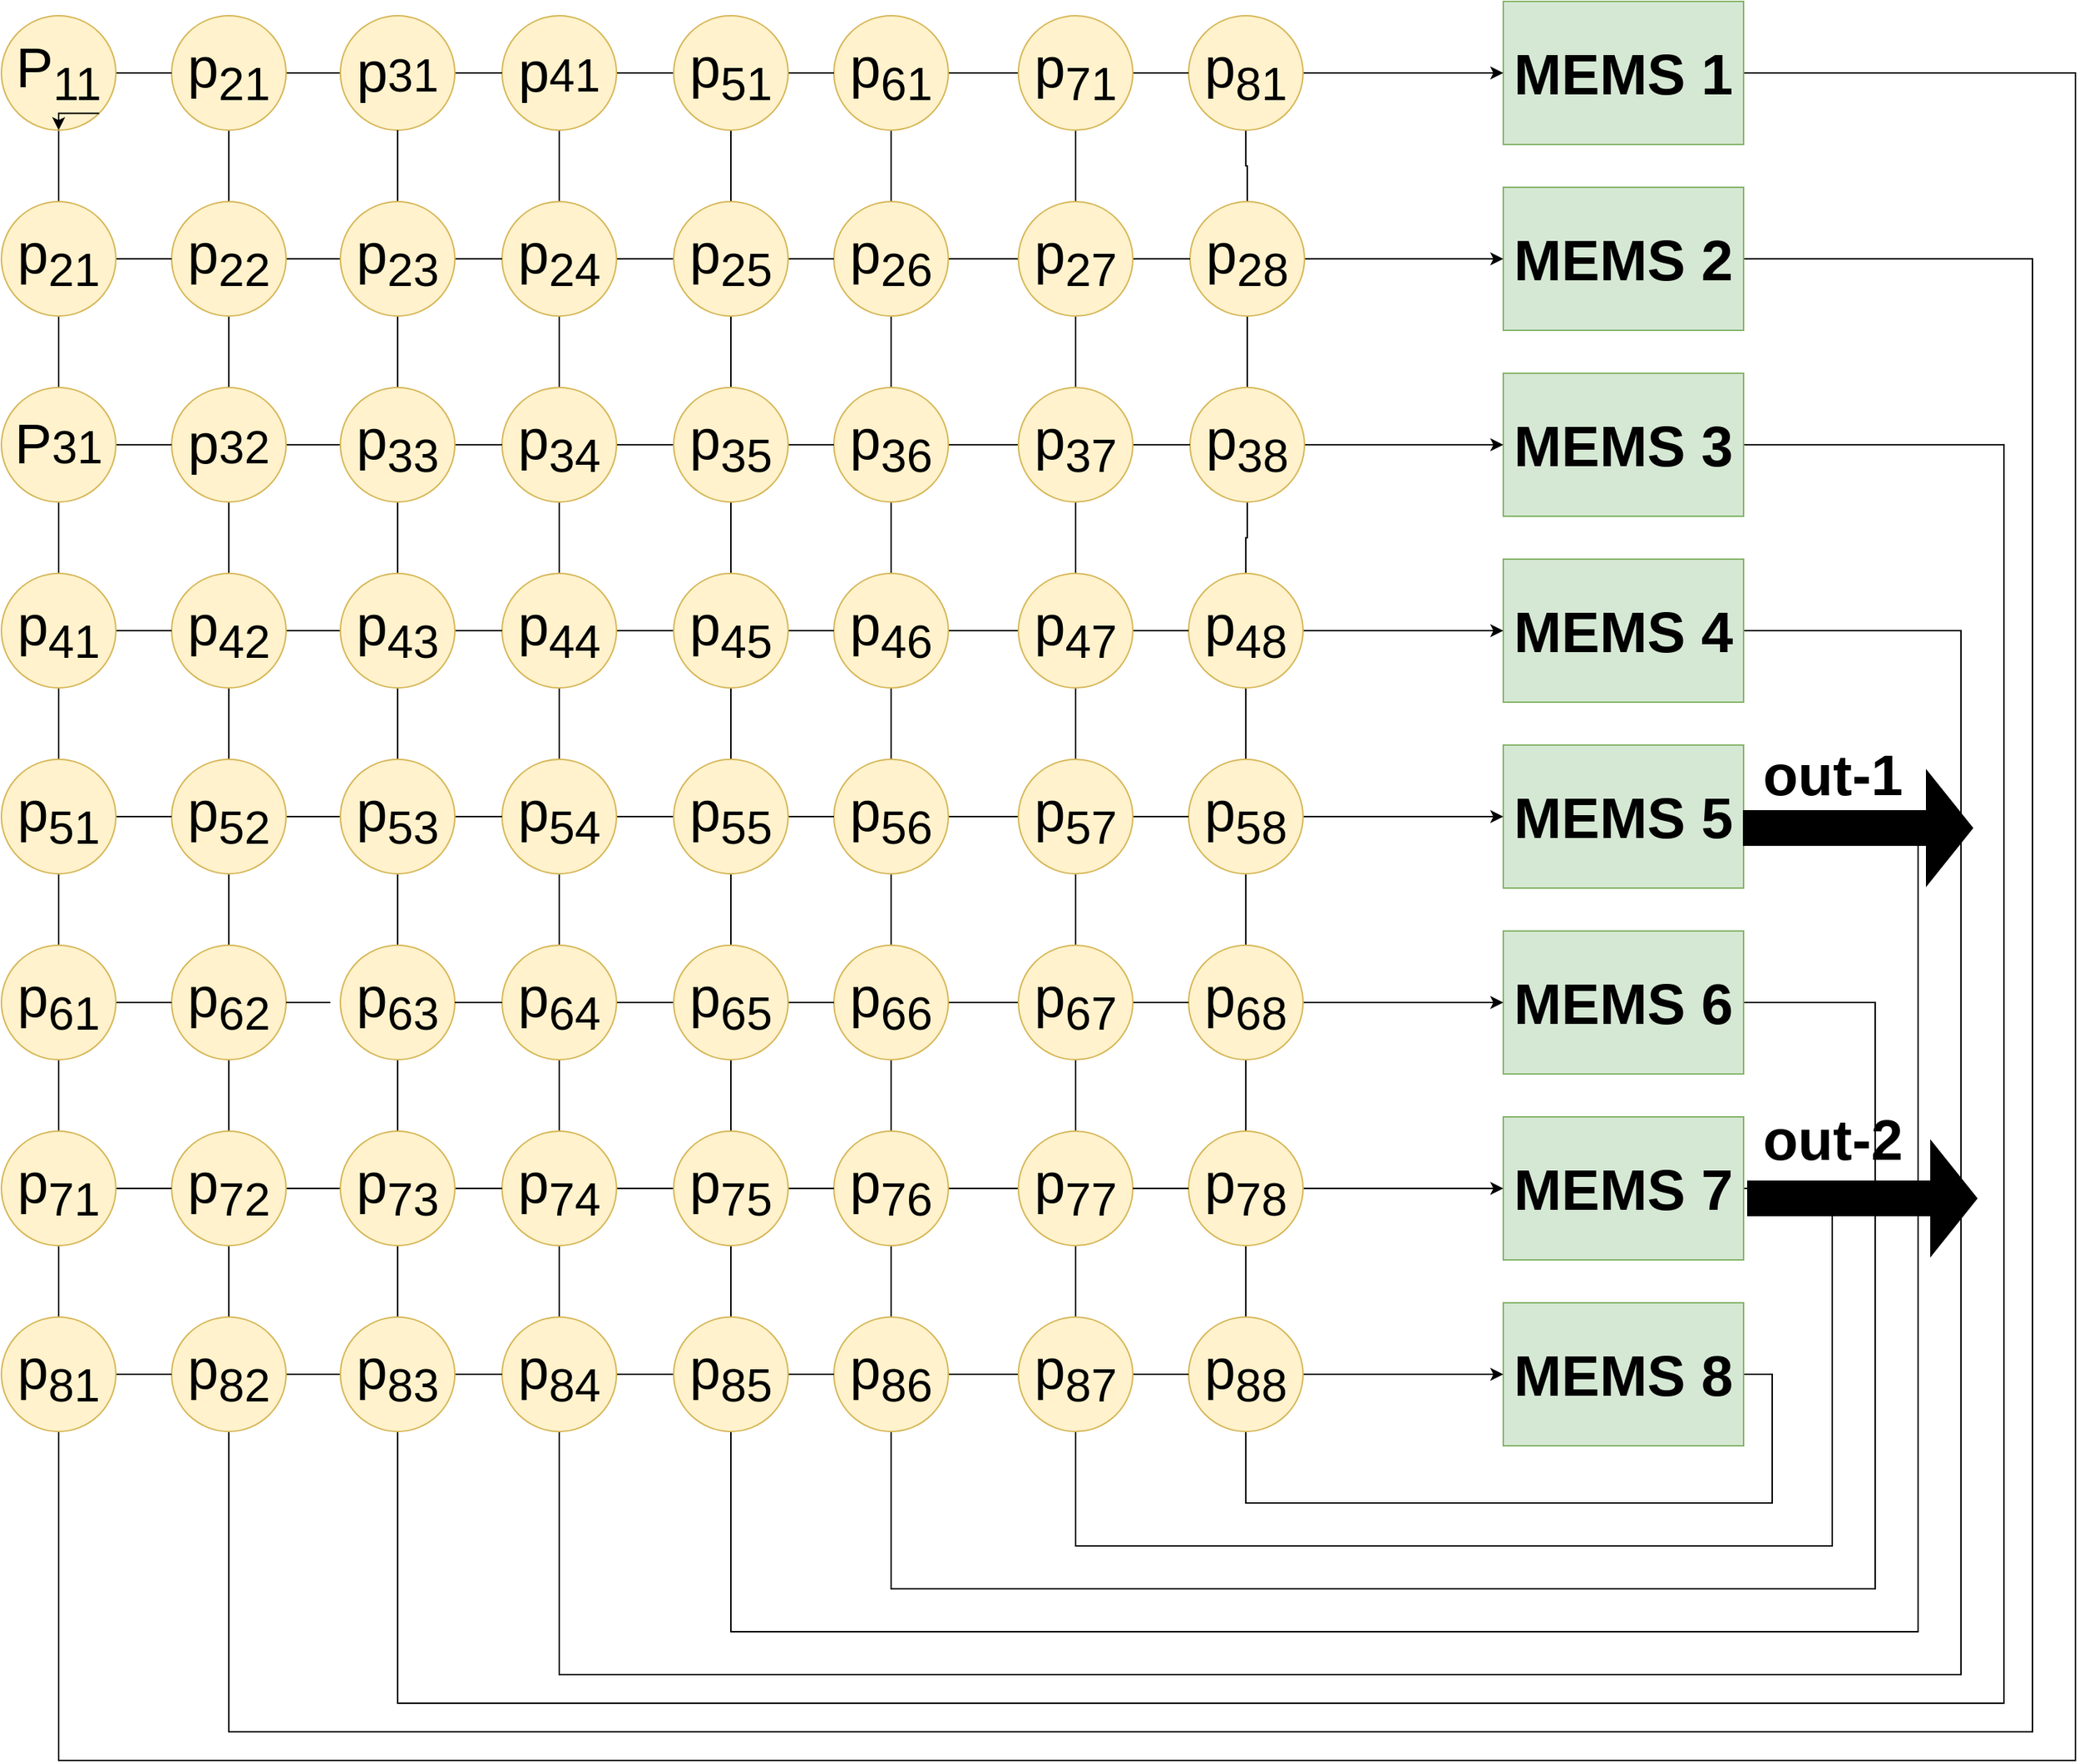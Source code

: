 <mxfile version="13.11.0" type="github" pages="2">
  <diagram id="u-xiWebNNTRi3w-Qb94a" name="Page-1">
    <mxGraphModel dx="2371" dy="1554" grid="1" gridSize="10" guides="1" tooltips="1" connect="1" arrows="1" fold="1" page="1" pageScale="1" pageWidth="1100" pageHeight="850" math="0" shadow="0">
      <root>
        <mxCell id="0" />
        <mxCell id="1" parent="0" />
        <mxCell id="ksuWYuczVlK9YjMwTnbf-2" style="edgeStyle=orthogonalEdgeStyle;rounded=0;orthogonalLoop=1;jettySize=auto;html=1;exitX=1;exitY=0.5;exitDx=0;exitDy=0;entryX=0.5;entryY=1;entryDx=0;entryDy=0;endArrow=none;endFill=0;" parent="1" source="ksuWYuczVlK9YjMwTnbf-3" target="ksuWYuczVlK9YjMwTnbf-189" edge="1">
          <mxGeometry relative="1" as="geometry">
            <Array as="points">
              <mxPoint x="1950" y="400" />
              <mxPoint x="1950" y="1580" />
              <mxPoint x="540" y="1580" />
            </Array>
          </mxGeometry>
        </mxCell>
        <mxCell id="ksuWYuczVlK9YjMwTnbf-3" value="&lt;font style=&quot;font-size: 40px&quot;&gt;&lt;b&gt;MEMS 1&lt;/b&gt;&lt;/font&gt;" style="rounded=0;whiteSpace=wrap;html=1;fillColor=#d5e8d4;strokeColor=#82b366;" parent="1" vertex="1">
          <mxGeometry x="1550" y="350" width="168" height="100" as="geometry" />
        </mxCell>
        <mxCell id="ksuWYuczVlK9YjMwTnbf-4" style="edgeStyle=orthogonalEdgeStyle;rounded=0;orthogonalLoop=1;jettySize=auto;html=1;exitX=1;exitY=0.5;exitDx=0;exitDy=0;entryX=0.5;entryY=1;entryDx=0;entryDy=0;endArrow=none;endFill=0;" parent="1" source="ksuWYuczVlK9YjMwTnbf-5" target="ksuWYuczVlK9YjMwTnbf-199" edge="1">
          <mxGeometry relative="1" as="geometry">
            <Array as="points">
              <mxPoint x="1900" y="660" />
              <mxPoint x="1900" y="1540" />
              <mxPoint x="777" y="1540" />
            </Array>
          </mxGeometry>
        </mxCell>
        <mxCell id="ksuWYuczVlK9YjMwTnbf-5" value="&lt;b style=&quot;font-size: 40px&quot;&gt;MEMS 3&lt;/b&gt;" style="rounded=0;whiteSpace=wrap;html=1;fillColor=#d5e8d4;strokeColor=#82b366;" parent="1" vertex="1">
          <mxGeometry x="1550" y="610" width="168" height="100" as="geometry" />
        </mxCell>
        <mxCell id="ksuWYuczVlK9YjMwTnbf-6" style="edgeStyle=orthogonalEdgeStyle;rounded=0;orthogonalLoop=1;jettySize=auto;html=1;exitX=1;exitY=0.5;exitDx=0;exitDy=0;entryX=0.5;entryY=1;entryDx=0;entryDy=0;endArrow=none;endFill=0;" parent="1" source="ksuWYuczVlK9YjMwTnbf-7" target="ksuWYuczVlK9YjMwTnbf-197" edge="1">
          <mxGeometry relative="1" as="geometry">
            <Array as="points">
              <mxPoint x="1780" y="1180" />
              <mxPoint x="1780" y="1430" />
              <mxPoint x="1251" y="1430" />
            </Array>
          </mxGeometry>
        </mxCell>
        <mxCell id="ksuWYuczVlK9YjMwTnbf-7" value="&lt;b style=&quot;font-size: 40px&quot;&gt;MEMS 7&lt;/b&gt;" style="rounded=0;whiteSpace=wrap;html=1;fillColor=#d5e8d4;strokeColor=#82b366;" parent="1" vertex="1">
          <mxGeometry x="1550" y="1130" width="168" height="100" as="geometry" />
        </mxCell>
        <mxCell id="ksuWYuczVlK9YjMwTnbf-8" style="edgeStyle=orthogonalEdgeStyle;rounded=0;orthogonalLoop=1;jettySize=auto;html=1;exitX=1;exitY=0.5;exitDx=0;exitDy=0;entryX=0.5;entryY=1;entryDx=0;entryDy=0;endArrow=none;endFill=0;" parent="1" source="ksuWYuczVlK9YjMwTnbf-9" target="ksuWYuczVlK9YjMwTnbf-191" edge="1">
          <mxGeometry relative="1" as="geometry">
            <Array as="points">
              <mxPoint x="1870" y="790" />
              <mxPoint x="1870" y="1520" />
              <mxPoint x="890" y="1520" />
            </Array>
          </mxGeometry>
        </mxCell>
        <mxCell id="ksuWYuczVlK9YjMwTnbf-9" value="&lt;b style=&quot;font-size: 40px&quot;&gt;MEMS 4&lt;/b&gt;" style="rounded=0;whiteSpace=wrap;html=1;fillColor=#d5e8d4;strokeColor=#82b366;" parent="1" vertex="1">
          <mxGeometry x="1550" y="740" width="168" height="100" as="geometry" />
        </mxCell>
        <mxCell id="ksuWYuczVlK9YjMwTnbf-10" style="edgeStyle=orthogonalEdgeStyle;rounded=0;orthogonalLoop=1;jettySize=auto;html=1;exitX=1;exitY=0.5;exitDx=0;exitDy=0;entryX=0.5;entryY=1;entryDx=0;entryDy=0;endArrow=none;endFill=0;" parent="1" source="ksuWYuczVlK9YjMwTnbf-11" target="ksuWYuczVlK9YjMwTnbf-185" edge="1">
          <mxGeometry relative="1" as="geometry">
            <Array as="points">
              <mxPoint x="1738" y="1310" />
              <mxPoint x="1738" y="1400" />
              <mxPoint x="1370" y="1400" />
            </Array>
          </mxGeometry>
        </mxCell>
        <mxCell id="ksuWYuczVlK9YjMwTnbf-11" value="&lt;b style=&quot;font-size: 40px&quot;&gt;MEMS 8&lt;/b&gt;" style="rounded=0;whiteSpace=wrap;html=1;fillColor=#d5e8d4;strokeColor=#82b366;" parent="1" vertex="1">
          <mxGeometry x="1550" y="1260" width="168" height="100" as="geometry" />
        </mxCell>
        <mxCell id="ksuWYuczVlK9YjMwTnbf-12" style="edgeStyle=orthogonalEdgeStyle;rounded=0;orthogonalLoop=1;jettySize=auto;html=1;exitX=1;exitY=0.5;exitDx=0;exitDy=0;entryX=0.5;entryY=1;entryDx=0;entryDy=0;endArrow=none;endFill=0;" parent="1" source="ksuWYuczVlK9YjMwTnbf-13" target="ksuWYuczVlK9YjMwTnbf-195" edge="1">
          <mxGeometry relative="1" as="geometry">
            <Array as="points">
              <mxPoint x="1840" y="920" />
              <mxPoint x="1840" y="1490" />
              <mxPoint x="1010" y="1490" />
            </Array>
          </mxGeometry>
        </mxCell>
        <mxCell id="ksuWYuczVlK9YjMwTnbf-13" value="&lt;b style=&quot;font-size: 40px&quot;&gt;MEMS 5&lt;/b&gt;" style="rounded=0;whiteSpace=wrap;html=1;fillColor=#d5e8d4;strokeColor=#82b366;" parent="1" vertex="1">
          <mxGeometry x="1550" y="870" width="168" height="100" as="geometry" />
        </mxCell>
        <mxCell id="ksuWYuczVlK9YjMwTnbf-14" style="edgeStyle=orthogonalEdgeStyle;rounded=0;orthogonalLoop=1;jettySize=auto;html=1;exitX=1;exitY=0.5;exitDx=0;exitDy=0;entryX=0.5;entryY=1;entryDx=0;entryDy=0;endArrow=none;endFill=0;" parent="1" source="ksuWYuczVlK9YjMwTnbf-15" target="ksuWYuczVlK9YjMwTnbf-193" edge="1">
          <mxGeometry relative="1" as="geometry">
            <Array as="points">
              <mxPoint x="1810" y="1050" />
              <mxPoint x="1810" y="1460" />
              <mxPoint x="1122" y="1460" />
            </Array>
          </mxGeometry>
        </mxCell>
        <mxCell id="ksuWYuczVlK9YjMwTnbf-15" value="&lt;b style=&quot;font-size: 40px&quot;&gt;MEMS 6&lt;/b&gt;" style="rounded=0;whiteSpace=wrap;html=1;fillColor=#d5e8d4;strokeColor=#82b366;" parent="1" vertex="1">
          <mxGeometry x="1550" y="1000" width="168" height="100" as="geometry" />
        </mxCell>
        <mxCell id="ksuWYuczVlK9YjMwTnbf-16" style="edgeStyle=orthogonalEdgeStyle;rounded=0;orthogonalLoop=1;jettySize=auto;html=1;exitX=1;exitY=0.5;exitDx=0;exitDy=0;entryX=0.5;entryY=1;entryDx=0;entryDy=0;endArrow=none;endFill=0;" parent="1" source="ksuWYuczVlK9YjMwTnbf-17" target="ksuWYuczVlK9YjMwTnbf-187" edge="1">
          <mxGeometry relative="1" as="geometry">
            <Array as="points">
              <mxPoint x="1920" y="530" />
              <mxPoint x="1920" y="1560" />
              <mxPoint x="659" y="1560" />
            </Array>
          </mxGeometry>
        </mxCell>
        <mxCell id="ksuWYuczVlK9YjMwTnbf-17" value="&lt;b style=&quot;font-size: 40px&quot;&gt;MEMS 2&lt;/b&gt;" style="rounded=0;whiteSpace=wrap;html=1;fillColor=#d5e8d4;strokeColor=#82b366;" parent="1" vertex="1">
          <mxGeometry x="1550" y="480" width="168" height="100" as="geometry" />
        </mxCell>
        <mxCell id="ksuWYuczVlK9YjMwTnbf-18" style="edgeStyle=orthogonalEdgeStyle;rounded=0;orthogonalLoop=1;jettySize=auto;html=1;exitX=1;exitY=0.5;exitDx=0;exitDy=0;entryX=0;entryY=0.5;entryDx=0;entryDy=0;endArrow=classic;endFill=1;" parent="1" source="ksuWYuczVlK9YjMwTnbf-28" target="ksuWYuczVlK9YjMwTnbf-3" edge="1">
          <mxGeometry relative="1" as="geometry" />
        </mxCell>
        <mxCell id="ksuWYuczVlK9YjMwTnbf-19" style="edgeStyle=orthogonalEdgeStyle;rounded=0;orthogonalLoop=1;jettySize=auto;html=1;entryX=0;entryY=0.5;entryDx=0;entryDy=0;endArrow=classic;endFill=1;" parent="1" source="ksuWYuczVlK9YjMwTnbf-50" target="ksuWYuczVlK9YjMwTnbf-17" edge="1">
          <mxGeometry relative="1" as="geometry" />
        </mxCell>
        <mxCell id="ksuWYuczVlK9YjMwTnbf-20" style="edgeStyle=orthogonalEdgeStyle;rounded=0;orthogonalLoop=1;jettySize=auto;html=1;exitX=1;exitY=0.5;exitDx=0;exitDy=0;entryX=0;entryY=0.5;entryDx=0;entryDy=0;endArrow=classic;endFill=1;" parent="1" source="ksuWYuczVlK9YjMwTnbf-74" target="ksuWYuczVlK9YjMwTnbf-5" edge="1">
          <mxGeometry relative="1" as="geometry" />
        </mxCell>
        <mxCell id="ksuWYuczVlK9YjMwTnbf-21" style="edgeStyle=orthogonalEdgeStyle;rounded=0;orthogonalLoop=1;jettySize=auto;html=1;entryX=0;entryY=0.5;entryDx=0;entryDy=0;endArrow=classic;endFill=1;" parent="1" source="ksuWYuczVlK9YjMwTnbf-97" target="ksuWYuczVlK9YjMwTnbf-9" edge="1">
          <mxGeometry relative="1" as="geometry" />
        </mxCell>
        <mxCell id="ksuWYuczVlK9YjMwTnbf-22" style="edgeStyle=orthogonalEdgeStyle;rounded=0;orthogonalLoop=1;jettySize=auto;html=1;entryX=0;entryY=0.5;entryDx=0;entryDy=0;endArrow=classic;endFill=1;" parent="1" source="ksuWYuczVlK9YjMwTnbf-120" target="ksuWYuczVlK9YjMwTnbf-13" edge="1">
          <mxGeometry relative="1" as="geometry" />
        </mxCell>
        <mxCell id="ksuWYuczVlK9YjMwTnbf-23" style="edgeStyle=orthogonalEdgeStyle;rounded=0;orthogonalLoop=1;jettySize=auto;html=1;entryX=0;entryY=0.5;entryDx=0;entryDy=0;endArrow=classic;endFill=1;" parent="1" source="ksuWYuczVlK9YjMwTnbf-143" target="ksuWYuczVlK9YjMwTnbf-15" edge="1">
          <mxGeometry relative="1" as="geometry" />
        </mxCell>
        <mxCell id="ksuWYuczVlK9YjMwTnbf-24" style="edgeStyle=orthogonalEdgeStyle;rounded=0;orthogonalLoop=1;jettySize=auto;html=1;entryX=0;entryY=0.5;entryDx=0;entryDy=0;endArrow=classic;endFill=1;" parent="1" source="ksuWYuczVlK9YjMwTnbf-164" target="ksuWYuczVlK9YjMwTnbf-7" edge="1">
          <mxGeometry relative="1" as="geometry" />
        </mxCell>
        <mxCell id="ksuWYuczVlK9YjMwTnbf-25" style="edgeStyle=orthogonalEdgeStyle;rounded=0;orthogonalLoop=1;jettySize=auto;html=1;entryX=0;entryY=0.5;entryDx=0;entryDy=0;endArrow=classic;endFill=1;" parent="1" source="ksuWYuczVlK9YjMwTnbf-185" target="ksuWYuczVlK9YjMwTnbf-11" edge="1">
          <mxGeometry relative="1" as="geometry" />
        </mxCell>
        <mxCell id="ksuWYuczVlK9YjMwTnbf-26" value="" style="group" parent="1" vertex="1" connectable="0">
          <mxGeometry x="500" y="360" width="911" height="990" as="geometry" />
        </mxCell>
        <mxCell id="ksuWYuczVlK9YjMwTnbf-27" style="edgeStyle=orthogonalEdgeStyle;rounded=0;orthogonalLoop=1;jettySize=auto;html=1;exitX=0.5;exitY=1;exitDx=0;exitDy=0;entryX=0.5;entryY=0;entryDx=0;entryDy=0;endArrow=none;endFill=0;" parent="ksuWYuczVlK9YjMwTnbf-26" source="ksuWYuczVlK9YjMwTnbf-28" target="ksuWYuczVlK9YjMwTnbf-50" edge="1">
          <mxGeometry relative="1" as="geometry" />
        </mxCell>
        <mxCell id="ksuWYuczVlK9YjMwTnbf-28" value="&lt;span style=&quot;font-size: 39px&quot;&gt;p&lt;sub&gt;81&lt;/sub&gt;&lt;/span&gt;" style="ellipse;whiteSpace=wrap;html=1;aspect=fixed;fillColor=#fff2cc;strokeColor=#d6b656;" parent="ksuWYuczVlK9YjMwTnbf-26" vertex="1">
          <mxGeometry x="830" width="80" height="80" as="geometry" />
        </mxCell>
        <mxCell id="ksuWYuczVlK9YjMwTnbf-29" style="edgeStyle=orthogonalEdgeStyle;rounded=0;orthogonalLoop=1;jettySize=auto;html=1;exitX=1;exitY=0.5;exitDx=0;exitDy=0;entryX=0;entryY=0.5;entryDx=0;entryDy=0;endArrow=none;endFill=0;" parent="ksuWYuczVlK9YjMwTnbf-26" source="ksuWYuczVlK9YjMwTnbf-31" target="ksuWYuczVlK9YjMwTnbf-48" edge="1">
          <mxGeometry relative="1" as="geometry" />
        </mxCell>
        <mxCell id="ksuWYuczVlK9YjMwTnbf-30" style="edgeStyle=orthogonalEdgeStyle;rounded=0;orthogonalLoop=1;jettySize=auto;html=1;exitX=0.5;exitY=1;exitDx=0;exitDy=0;entryX=0.5;entryY=0;entryDx=0;entryDy=0;endArrow=none;endFill=0;" parent="ksuWYuczVlK9YjMwTnbf-26" source="ksuWYuczVlK9YjMwTnbf-31" target="ksuWYuczVlK9YjMwTnbf-53" edge="1">
          <mxGeometry relative="1" as="geometry" />
        </mxCell>
        <mxCell id="ksuWYuczVlK9YjMwTnbf-31" value="&lt;span style=&quot;font-size: 39px&quot;&gt;p&lt;sub&gt;21&lt;/sub&gt;&lt;/span&gt;" style="ellipse;whiteSpace=wrap;html=1;aspect=fixed;fillColor=#fff2cc;strokeColor=#d6b656;" parent="ksuWYuczVlK9YjMwTnbf-26" vertex="1">
          <mxGeometry x="119" width="80" height="80" as="geometry" />
        </mxCell>
        <mxCell id="ksuWYuczVlK9YjMwTnbf-32" style="edgeStyle=orthogonalEdgeStyle;rounded=0;orthogonalLoop=1;jettySize=auto;html=1;exitX=1;exitY=0.5;exitDx=0;exitDy=0;entryX=0;entryY=0.5;entryDx=0;entryDy=0;endArrow=none;endFill=0;" parent="ksuWYuczVlK9YjMwTnbf-26" source="ksuWYuczVlK9YjMwTnbf-34" target="ksuWYuczVlK9YjMwTnbf-31" edge="1">
          <mxGeometry relative="1" as="geometry" />
        </mxCell>
        <mxCell id="ksuWYuczVlK9YjMwTnbf-33" style="edgeStyle=orthogonalEdgeStyle;rounded=0;orthogonalLoop=1;jettySize=auto;html=1;exitX=0.5;exitY=1;exitDx=0;exitDy=0;entryX=0.5;entryY=0;entryDx=0;entryDy=0;endArrow=none;endFill=0;" parent="ksuWYuczVlK9YjMwTnbf-26" source="ksuWYuczVlK9YjMwTnbf-34" target="ksuWYuczVlK9YjMwTnbf-56" edge="1">
          <mxGeometry relative="1" as="geometry" />
        </mxCell>
        <mxCell id="ksuWYuczVlK9YjMwTnbf-34" value="&lt;span style=&quot;font-size: 39px&quot;&gt;P&lt;sub&gt;11&lt;/sub&gt;&lt;/span&gt;" style="ellipse;whiteSpace=wrap;html=1;aspect=fixed;fillColor=#fff2cc;strokeColor=#d6b656;" parent="ksuWYuczVlK9YjMwTnbf-26" vertex="1">
          <mxGeometry width="80" height="80" as="geometry" />
        </mxCell>
        <mxCell id="ksuWYuczVlK9YjMwTnbf-35" style="edgeStyle=orthogonalEdgeStyle;rounded=0;orthogonalLoop=1;jettySize=auto;html=1;exitX=1;exitY=0.5;exitDx=0;exitDy=0;entryX=0;entryY=0.5;entryDx=0;entryDy=0;endArrow=none;endFill=0;" parent="ksuWYuczVlK9YjMwTnbf-26" source="ksuWYuczVlK9YjMwTnbf-37" target="ksuWYuczVlK9YjMwTnbf-43" edge="1">
          <mxGeometry relative="1" as="geometry" />
        </mxCell>
        <mxCell id="ksuWYuczVlK9YjMwTnbf-36" style="edgeStyle=orthogonalEdgeStyle;rounded=0;orthogonalLoop=1;jettySize=auto;html=1;exitX=0.5;exitY=1;exitDx=0;exitDy=0;entryX=0.5;entryY=0;entryDx=0;entryDy=0;endArrow=none;endFill=0;" parent="ksuWYuczVlK9YjMwTnbf-26" source="ksuWYuczVlK9YjMwTnbf-37" target="ksuWYuczVlK9YjMwTnbf-59" edge="1">
          <mxGeometry relative="1" as="geometry" />
        </mxCell>
        <mxCell id="ksuWYuczVlK9YjMwTnbf-37" value="&lt;span style=&quot;font-size: 39px&quot;&gt;p&lt;/span&gt;&lt;font size=&quot;6&quot;&gt;41&lt;/font&gt;" style="ellipse;whiteSpace=wrap;html=1;aspect=fixed;fillColor=#fff2cc;strokeColor=#d6b656;" parent="ksuWYuczVlK9YjMwTnbf-26" vertex="1">
          <mxGeometry x="350" width="80" height="80" as="geometry" />
        </mxCell>
        <mxCell id="ksuWYuczVlK9YjMwTnbf-38" style="edgeStyle=orthogonalEdgeStyle;rounded=0;orthogonalLoop=1;jettySize=auto;html=1;exitX=1;exitY=0.5;exitDx=0;exitDy=0;entryX=0;entryY=0.5;entryDx=0;entryDy=0;endArrow=none;endFill=0;" parent="ksuWYuczVlK9YjMwTnbf-26" source="ksuWYuczVlK9YjMwTnbf-40" target="ksuWYuczVlK9YjMwTnbf-46" edge="1">
          <mxGeometry relative="1" as="geometry" />
        </mxCell>
        <mxCell id="ksuWYuczVlK9YjMwTnbf-39" style="edgeStyle=orthogonalEdgeStyle;rounded=0;orthogonalLoop=1;jettySize=auto;html=1;exitX=0.5;exitY=1;exitDx=0;exitDy=0;entryX=0.5;entryY=0;entryDx=0;entryDy=0;endArrow=none;endFill=0;" parent="ksuWYuczVlK9YjMwTnbf-26" source="ksuWYuczVlK9YjMwTnbf-40" target="ksuWYuczVlK9YjMwTnbf-62" edge="1">
          <mxGeometry relative="1" as="geometry" />
        </mxCell>
        <mxCell id="ksuWYuczVlK9YjMwTnbf-40" value="&lt;span style=&quot;font-size: 39px&quot;&gt;p&lt;sub&gt;61&lt;/sub&gt;&lt;/span&gt;" style="ellipse;whiteSpace=wrap;html=1;aspect=fixed;fillColor=#fff2cc;strokeColor=#d6b656;" parent="ksuWYuczVlK9YjMwTnbf-26" vertex="1">
          <mxGeometry x="582" width="80" height="80" as="geometry" />
        </mxCell>
        <mxCell id="ksuWYuczVlK9YjMwTnbf-41" style="edgeStyle=orthogonalEdgeStyle;rounded=0;orthogonalLoop=1;jettySize=auto;html=1;exitX=1;exitY=0.5;exitDx=0;exitDy=0;entryX=0;entryY=0.5;entryDx=0;entryDy=0;endArrow=none;endFill=0;" parent="ksuWYuczVlK9YjMwTnbf-26" source="ksuWYuczVlK9YjMwTnbf-43" target="ksuWYuczVlK9YjMwTnbf-40" edge="1">
          <mxGeometry relative="1" as="geometry" />
        </mxCell>
        <mxCell id="ksuWYuczVlK9YjMwTnbf-42" style="edgeStyle=orthogonalEdgeStyle;rounded=0;orthogonalLoop=1;jettySize=auto;html=1;exitX=0.5;exitY=1;exitDx=0;exitDy=0;entryX=0.5;entryY=0;entryDx=0;entryDy=0;endArrow=none;endFill=0;" parent="ksuWYuczVlK9YjMwTnbf-26" source="ksuWYuczVlK9YjMwTnbf-43" target="ksuWYuczVlK9YjMwTnbf-65" edge="1">
          <mxGeometry relative="1" as="geometry" />
        </mxCell>
        <mxCell id="ksuWYuczVlK9YjMwTnbf-43" value="&lt;span style=&quot;font-size: 39px&quot;&gt;p&lt;sub&gt;51&lt;/sub&gt;&lt;/span&gt;" style="ellipse;whiteSpace=wrap;html=1;aspect=fixed;fillColor=#fff2cc;strokeColor=#d6b656;" parent="ksuWYuczVlK9YjMwTnbf-26" vertex="1">
          <mxGeometry x="470" width="80" height="80" as="geometry" />
        </mxCell>
        <mxCell id="ksuWYuczVlK9YjMwTnbf-44" style="edgeStyle=orthogonalEdgeStyle;rounded=0;orthogonalLoop=1;jettySize=auto;html=1;exitX=1;exitY=0.5;exitDx=0;exitDy=0;endArrow=none;endFill=0;" parent="ksuWYuczVlK9YjMwTnbf-26" source="ksuWYuczVlK9YjMwTnbf-46" target="ksuWYuczVlK9YjMwTnbf-28" edge="1">
          <mxGeometry relative="1" as="geometry" />
        </mxCell>
        <mxCell id="ksuWYuczVlK9YjMwTnbf-45" style="edgeStyle=orthogonalEdgeStyle;rounded=0;orthogonalLoop=1;jettySize=auto;html=1;exitX=0.5;exitY=1;exitDx=0;exitDy=0;endArrow=none;endFill=0;" parent="ksuWYuczVlK9YjMwTnbf-26" source="ksuWYuczVlK9YjMwTnbf-46" target="ksuWYuczVlK9YjMwTnbf-68" edge="1">
          <mxGeometry relative="1" as="geometry" />
        </mxCell>
        <mxCell id="ksuWYuczVlK9YjMwTnbf-46" value="&lt;span style=&quot;font-size: 39px&quot;&gt;p&lt;sub&gt;71&lt;/sub&gt;&lt;/span&gt;" style="ellipse;whiteSpace=wrap;html=1;aspect=fixed;fillColor=#fff2cc;strokeColor=#d6b656;" parent="ksuWYuczVlK9YjMwTnbf-26" vertex="1">
          <mxGeometry x="711" width="80" height="80" as="geometry" />
        </mxCell>
        <mxCell id="ksuWYuczVlK9YjMwTnbf-47" style="edgeStyle=orthogonalEdgeStyle;rounded=0;orthogonalLoop=1;jettySize=auto;html=1;exitX=1;exitY=0.5;exitDx=0;exitDy=0;entryX=0;entryY=0.5;entryDx=0;entryDy=0;endArrow=none;endFill=0;" parent="ksuWYuczVlK9YjMwTnbf-26" source="ksuWYuczVlK9YjMwTnbf-48" target="ksuWYuczVlK9YjMwTnbf-37" edge="1">
          <mxGeometry relative="1" as="geometry" />
        </mxCell>
        <mxCell id="ksuWYuczVlK9YjMwTnbf-48" value="&lt;span style=&quot;font-size: 39px&quot;&gt;p&lt;/span&gt;&lt;font size=&quot;6&quot;&gt;31&lt;/font&gt;" style="ellipse;whiteSpace=wrap;html=1;aspect=fixed;fillColor=#fff2cc;strokeColor=#d6b656;" parent="ksuWYuczVlK9YjMwTnbf-26" vertex="1">
          <mxGeometry x="237" width="80" height="80" as="geometry" />
        </mxCell>
        <mxCell id="ksuWYuczVlK9YjMwTnbf-49" style="edgeStyle=orthogonalEdgeStyle;rounded=0;orthogonalLoop=1;jettySize=auto;html=1;exitX=0.5;exitY=1;exitDx=0;exitDy=0;entryX=0.5;entryY=0;entryDx=0;entryDy=0;endArrow=none;endFill=0;" parent="ksuWYuczVlK9YjMwTnbf-26" source="ksuWYuczVlK9YjMwTnbf-50" target="ksuWYuczVlK9YjMwTnbf-74" edge="1">
          <mxGeometry relative="1" as="geometry" />
        </mxCell>
        <mxCell id="ksuWYuczVlK9YjMwTnbf-50" value="&lt;span style=&quot;font-size: 39px&quot;&gt;p&lt;sub&gt;28&lt;/sub&gt;&lt;/span&gt;" style="ellipse;whiteSpace=wrap;html=1;aspect=fixed;fillColor=#fff2cc;strokeColor=#d6b656;" parent="ksuWYuczVlK9YjMwTnbf-26" vertex="1">
          <mxGeometry x="831" y="130" width="80" height="80" as="geometry" />
        </mxCell>
        <mxCell id="ksuWYuczVlK9YjMwTnbf-51" style="edgeStyle=orthogonalEdgeStyle;rounded=0;orthogonalLoop=1;jettySize=auto;html=1;exitX=0.5;exitY=1;exitDx=0;exitDy=0;entryX=0.5;entryY=0;entryDx=0;entryDy=0;endArrow=none;endFill=0;" parent="ksuWYuczVlK9YjMwTnbf-26" source="ksuWYuczVlK9YjMwTnbf-53" target="ksuWYuczVlK9YjMwTnbf-77" edge="1">
          <mxGeometry relative="1" as="geometry" />
        </mxCell>
        <mxCell id="ksuWYuczVlK9YjMwTnbf-52" style="edgeStyle=orthogonalEdgeStyle;rounded=0;orthogonalLoop=1;jettySize=auto;html=1;exitX=1;exitY=0.5;exitDx=0;exitDy=0;entryX=0;entryY=0.5;entryDx=0;entryDy=0;endArrow=none;endFill=0;" parent="ksuWYuczVlK9YjMwTnbf-26" source="ksuWYuczVlK9YjMwTnbf-53" target="ksuWYuczVlK9YjMwTnbf-72" edge="1">
          <mxGeometry relative="1" as="geometry" />
        </mxCell>
        <mxCell id="ksuWYuczVlK9YjMwTnbf-53" value="&lt;span style=&quot;font-size: 39px&quot;&gt;p&lt;sub&gt;22&lt;/sub&gt;&lt;/span&gt;" style="ellipse;whiteSpace=wrap;html=1;aspect=fixed;fillColor=#fff2cc;strokeColor=#d6b656;" parent="ksuWYuczVlK9YjMwTnbf-26" vertex="1">
          <mxGeometry x="119" y="130" width="80" height="80" as="geometry" />
        </mxCell>
        <mxCell id="ksuWYuczVlK9YjMwTnbf-54" style="edgeStyle=orthogonalEdgeStyle;rounded=0;orthogonalLoop=1;jettySize=auto;html=1;exitX=0.5;exitY=1;exitDx=0;exitDy=0;entryX=0.5;entryY=0;entryDx=0;entryDy=0;endArrow=none;endFill=0;" parent="ksuWYuczVlK9YjMwTnbf-26" source="ksuWYuczVlK9YjMwTnbf-56" target="ksuWYuczVlK9YjMwTnbf-80" edge="1">
          <mxGeometry relative="1" as="geometry" />
        </mxCell>
        <mxCell id="ksuWYuczVlK9YjMwTnbf-55" style="edgeStyle=orthogonalEdgeStyle;rounded=0;orthogonalLoop=1;jettySize=auto;html=1;exitX=1;exitY=0.5;exitDx=0;exitDy=0;entryX=0;entryY=0.5;entryDx=0;entryDy=0;endArrow=none;endFill=0;" parent="ksuWYuczVlK9YjMwTnbf-26" source="ksuWYuczVlK9YjMwTnbf-56" target="ksuWYuczVlK9YjMwTnbf-53" edge="1">
          <mxGeometry relative="1" as="geometry" />
        </mxCell>
        <mxCell id="ksuWYuczVlK9YjMwTnbf-56" value="&lt;span style=&quot;font-size: 39px&quot;&gt;p&lt;sub&gt;21&lt;/sub&gt;&lt;/span&gt;" style="ellipse;whiteSpace=wrap;html=1;aspect=fixed;fillColor=#fff2cc;strokeColor=#d6b656;" parent="ksuWYuczVlK9YjMwTnbf-26" vertex="1">
          <mxGeometry y="130" width="80" height="80" as="geometry" />
        </mxCell>
        <mxCell id="ksuWYuczVlK9YjMwTnbf-57" style="edgeStyle=orthogonalEdgeStyle;rounded=0;orthogonalLoop=1;jettySize=auto;html=1;exitX=1;exitY=0.5;exitDx=0;exitDy=0;entryX=0;entryY=0.5;entryDx=0;entryDy=0;endArrow=none;endFill=0;" parent="ksuWYuczVlK9YjMwTnbf-26" source="ksuWYuczVlK9YjMwTnbf-59" target="ksuWYuczVlK9YjMwTnbf-65" edge="1">
          <mxGeometry relative="1" as="geometry" />
        </mxCell>
        <mxCell id="ksuWYuczVlK9YjMwTnbf-58" style="edgeStyle=orthogonalEdgeStyle;rounded=0;orthogonalLoop=1;jettySize=auto;html=1;exitX=0.5;exitY=1;exitDx=0;exitDy=0;entryX=0.5;entryY=0;entryDx=0;entryDy=0;endArrow=none;endFill=0;" parent="ksuWYuczVlK9YjMwTnbf-26" source="ksuWYuczVlK9YjMwTnbf-59" target="ksuWYuczVlK9YjMwTnbf-83" edge="1">
          <mxGeometry relative="1" as="geometry" />
        </mxCell>
        <mxCell id="ksuWYuczVlK9YjMwTnbf-59" value="&lt;span style=&quot;font-size: 39px&quot;&gt;p&lt;sub&gt;24&lt;/sub&gt;&lt;/span&gt;" style="ellipse;whiteSpace=wrap;html=1;aspect=fixed;fillColor=#fff2cc;strokeColor=#d6b656;" parent="ksuWYuczVlK9YjMwTnbf-26" vertex="1">
          <mxGeometry x="350" y="130" width="80" height="80" as="geometry" />
        </mxCell>
        <mxCell id="ksuWYuczVlK9YjMwTnbf-60" style="edgeStyle=orthogonalEdgeStyle;rounded=0;orthogonalLoop=1;jettySize=auto;html=1;exitX=1;exitY=0.5;exitDx=0;exitDy=0;endArrow=none;endFill=0;" parent="ksuWYuczVlK9YjMwTnbf-26" source="ksuWYuczVlK9YjMwTnbf-62" target="ksuWYuczVlK9YjMwTnbf-68" edge="1">
          <mxGeometry relative="1" as="geometry" />
        </mxCell>
        <mxCell id="ksuWYuczVlK9YjMwTnbf-61" style="edgeStyle=orthogonalEdgeStyle;rounded=0;orthogonalLoop=1;jettySize=auto;html=1;exitX=0.5;exitY=1;exitDx=0;exitDy=0;entryX=0.5;entryY=0;entryDx=0;entryDy=0;endArrow=none;endFill=0;" parent="ksuWYuczVlK9YjMwTnbf-26" source="ksuWYuczVlK9YjMwTnbf-62" target="ksuWYuczVlK9YjMwTnbf-86" edge="1">
          <mxGeometry relative="1" as="geometry" />
        </mxCell>
        <mxCell id="ksuWYuczVlK9YjMwTnbf-62" value="&lt;span style=&quot;font-size: 39px&quot;&gt;p&lt;sub&gt;26&lt;/sub&gt;&lt;/span&gt;" style="ellipse;whiteSpace=wrap;html=1;aspect=fixed;fillColor=#fff2cc;strokeColor=#d6b656;" parent="ksuWYuczVlK9YjMwTnbf-26" vertex="1">
          <mxGeometry x="582.0" y="130" width="80" height="80" as="geometry" />
        </mxCell>
        <mxCell id="ksuWYuczVlK9YjMwTnbf-63" style="edgeStyle=orthogonalEdgeStyle;rounded=0;orthogonalLoop=1;jettySize=auto;html=1;exitX=1;exitY=0.5;exitDx=0;exitDy=0;entryX=0;entryY=0.5;entryDx=0;entryDy=0;endArrow=none;endFill=0;" parent="ksuWYuczVlK9YjMwTnbf-26" source="ksuWYuczVlK9YjMwTnbf-65" target="ksuWYuczVlK9YjMwTnbf-62" edge="1">
          <mxGeometry relative="1" as="geometry" />
        </mxCell>
        <mxCell id="ksuWYuczVlK9YjMwTnbf-64" style="edgeStyle=orthogonalEdgeStyle;rounded=0;orthogonalLoop=1;jettySize=auto;html=1;exitX=0.5;exitY=1;exitDx=0;exitDy=0;entryX=0.5;entryY=0;entryDx=0;entryDy=0;endArrow=none;endFill=0;" parent="ksuWYuczVlK9YjMwTnbf-26" source="ksuWYuczVlK9YjMwTnbf-65" target="ksuWYuczVlK9YjMwTnbf-89" edge="1">
          <mxGeometry relative="1" as="geometry" />
        </mxCell>
        <mxCell id="ksuWYuczVlK9YjMwTnbf-65" value="&lt;span style=&quot;font-size: 39px&quot;&gt;p&lt;sub&gt;25&lt;/sub&gt;&lt;/span&gt;" style="ellipse;whiteSpace=wrap;html=1;aspect=fixed;fillColor=#fff2cc;strokeColor=#d6b656;" parent="ksuWYuczVlK9YjMwTnbf-26" vertex="1">
          <mxGeometry x="470.0" y="130" width="80" height="80" as="geometry" />
        </mxCell>
        <mxCell id="ksuWYuczVlK9YjMwTnbf-66" style="edgeStyle=orthogonalEdgeStyle;rounded=0;orthogonalLoop=1;jettySize=auto;html=1;exitX=1;exitY=0.5;exitDx=0;exitDy=0;entryX=0;entryY=0.5;entryDx=0;entryDy=0;endArrow=none;endFill=0;" parent="ksuWYuczVlK9YjMwTnbf-26" source="ksuWYuczVlK9YjMwTnbf-68" target="ksuWYuczVlK9YjMwTnbf-50" edge="1">
          <mxGeometry relative="1" as="geometry" />
        </mxCell>
        <mxCell id="ksuWYuczVlK9YjMwTnbf-67" style="edgeStyle=orthogonalEdgeStyle;rounded=0;orthogonalLoop=1;jettySize=auto;html=1;exitX=0.5;exitY=1;exitDx=0;exitDy=0;entryX=0.5;entryY=0;entryDx=0;entryDy=0;endArrow=none;endFill=0;" parent="ksuWYuczVlK9YjMwTnbf-26" source="ksuWYuczVlK9YjMwTnbf-68" target="ksuWYuczVlK9YjMwTnbf-92" edge="1">
          <mxGeometry relative="1" as="geometry" />
        </mxCell>
        <mxCell id="ksuWYuczVlK9YjMwTnbf-68" value="&lt;span style=&quot;font-size: 39px&quot;&gt;p&lt;sub&gt;27&lt;/sub&gt;&lt;/span&gt;" style="ellipse;whiteSpace=wrap;html=1;aspect=fixed;fillColor=#fff2cc;strokeColor=#d6b656;" parent="ksuWYuczVlK9YjMwTnbf-26" vertex="1">
          <mxGeometry x="711" y="130" width="80" height="80" as="geometry" />
        </mxCell>
        <mxCell id="ksuWYuczVlK9YjMwTnbf-69" style="edgeStyle=orthogonalEdgeStyle;rounded=0;orthogonalLoop=1;jettySize=auto;html=1;exitX=0.5;exitY=0;exitDx=0;exitDy=0;entryX=0.5;entryY=1;entryDx=0;entryDy=0;endArrow=none;endFill=0;" parent="ksuWYuczVlK9YjMwTnbf-26" source="ksuWYuczVlK9YjMwTnbf-72" target="ksuWYuczVlK9YjMwTnbf-48" edge="1">
          <mxGeometry relative="1" as="geometry" />
        </mxCell>
        <mxCell id="ksuWYuczVlK9YjMwTnbf-70" style="edgeStyle=orthogonalEdgeStyle;rounded=0;orthogonalLoop=1;jettySize=auto;html=1;exitX=1;exitY=0.5;exitDx=0;exitDy=0;entryX=0;entryY=0.5;entryDx=0;entryDy=0;endArrow=none;endFill=0;" parent="ksuWYuczVlK9YjMwTnbf-26" source="ksuWYuczVlK9YjMwTnbf-72" target="ksuWYuczVlK9YjMwTnbf-59" edge="1">
          <mxGeometry relative="1" as="geometry" />
        </mxCell>
        <mxCell id="ksuWYuczVlK9YjMwTnbf-71" style="edgeStyle=orthogonalEdgeStyle;rounded=0;orthogonalLoop=1;jettySize=auto;html=1;exitX=0.5;exitY=1;exitDx=0;exitDy=0;entryX=0.5;entryY=0;entryDx=0;entryDy=0;endArrow=none;endFill=0;" parent="ksuWYuczVlK9YjMwTnbf-26" source="ksuWYuczVlK9YjMwTnbf-72" target="ksuWYuczVlK9YjMwTnbf-95" edge="1">
          <mxGeometry relative="1" as="geometry" />
        </mxCell>
        <mxCell id="ksuWYuczVlK9YjMwTnbf-72" value="&lt;span style=&quot;font-size: 39px&quot;&gt;p&lt;sub&gt;23&lt;/sub&gt;&lt;/span&gt;" style="ellipse;whiteSpace=wrap;html=1;aspect=fixed;fillColor=#fff2cc;strokeColor=#d6b656;" parent="ksuWYuczVlK9YjMwTnbf-26" vertex="1">
          <mxGeometry x="237" y="130" width="80" height="80" as="geometry" />
        </mxCell>
        <mxCell id="ksuWYuczVlK9YjMwTnbf-73" style="edgeStyle=orthogonalEdgeStyle;rounded=0;orthogonalLoop=1;jettySize=auto;html=1;exitX=0.5;exitY=1;exitDx=0;exitDy=0;entryX=0.5;entryY=0;entryDx=0;entryDy=0;endArrow=none;endFill=0;" parent="ksuWYuczVlK9YjMwTnbf-26" source="ksuWYuczVlK9YjMwTnbf-74" target="ksuWYuczVlK9YjMwTnbf-97" edge="1">
          <mxGeometry relative="1" as="geometry" />
        </mxCell>
        <mxCell id="ksuWYuczVlK9YjMwTnbf-74" value="&lt;span style=&quot;font-size: 39px&quot;&gt;p&lt;sub&gt;38&lt;/sub&gt;&lt;/span&gt;" style="ellipse;whiteSpace=wrap;html=1;aspect=fixed;fillColor=#fff2cc;strokeColor=#d6b656;" parent="ksuWYuczVlK9YjMwTnbf-26" vertex="1">
          <mxGeometry x="831" y="260" width="80" height="80" as="geometry" />
        </mxCell>
        <mxCell id="ksuWYuczVlK9YjMwTnbf-75" style="edgeStyle=orthogonalEdgeStyle;rounded=0;orthogonalLoop=1;jettySize=auto;html=1;exitX=1;exitY=0.5;exitDx=0;exitDy=0;entryX=0;entryY=0.5;entryDx=0;entryDy=0;endArrow=none;endFill=0;" parent="ksuWYuczVlK9YjMwTnbf-26" source="ksuWYuczVlK9YjMwTnbf-77" target="ksuWYuczVlK9YjMwTnbf-95" edge="1">
          <mxGeometry relative="1" as="geometry" />
        </mxCell>
        <mxCell id="ksuWYuczVlK9YjMwTnbf-76" style="edgeStyle=orthogonalEdgeStyle;rounded=0;orthogonalLoop=1;jettySize=auto;html=1;exitX=0.5;exitY=1;exitDx=0;exitDy=0;entryX=0.5;entryY=0;entryDx=0;entryDy=0;endArrow=none;endFill=0;" parent="ksuWYuczVlK9YjMwTnbf-26" source="ksuWYuczVlK9YjMwTnbf-77" target="ksuWYuczVlK9YjMwTnbf-100" edge="1">
          <mxGeometry relative="1" as="geometry" />
        </mxCell>
        <mxCell id="ksuWYuczVlK9YjMwTnbf-77" value="&lt;span style=&quot;font-size: 39px&quot;&gt;p&lt;/span&gt;&lt;font size=&quot;6&quot;&gt;32&lt;/font&gt;" style="ellipse;whiteSpace=wrap;html=1;aspect=fixed;fillColor=#fff2cc;strokeColor=#d6b656;" parent="ksuWYuczVlK9YjMwTnbf-26" vertex="1">
          <mxGeometry x="119" y="260" width="80" height="80" as="geometry" />
        </mxCell>
        <mxCell id="ksuWYuczVlK9YjMwTnbf-78" style="edgeStyle=orthogonalEdgeStyle;rounded=0;orthogonalLoop=1;jettySize=auto;html=1;exitX=0.5;exitY=1;exitDx=0;exitDy=0;entryX=0.5;entryY=0;entryDx=0;entryDy=0;endArrow=none;endFill=0;" parent="ksuWYuczVlK9YjMwTnbf-26" source="ksuWYuczVlK9YjMwTnbf-80" target="ksuWYuczVlK9YjMwTnbf-103" edge="1">
          <mxGeometry relative="1" as="geometry" />
        </mxCell>
        <mxCell id="ksuWYuczVlK9YjMwTnbf-79" style="edgeStyle=orthogonalEdgeStyle;rounded=0;orthogonalLoop=1;jettySize=auto;html=1;exitX=1;exitY=0.5;exitDx=0;exitDy=0;entryX=0;entryY=0.5;entryDx=0;entryDy=0;endArrow=none;endFill=0;" parent="ksuWYuczVlK9YjMwTnbf-26" source="ksuWYuczVlK9YjMwTnbf-80" target="ksuWYuczVlK9YjMwTnbf-77" edge="1">
          <mxGeometry relative="1" as="geometry" />
        </mxCell>
        <mxCell id="ksuWYuczVlK9YjMwTnbf-80" value="&lt;span style=&quot;font-size: 39px&quot;&gt;P&lt;/span&gt;&lt;span style=&quot;font-size: 32px&quot;&gt;31&lt;/span&gt;" style="ellipse;whiteSpace=wrap;html=1;aspect=fixed;fillColor=#fff2cc;strokeColor=#d6b656;" parent="ksuWYuczVlK9YjMwTnbf-26" vertex="1">
          <mxGeometry y="260" width="80" height="80" as="geometry" />
        </mxCell>
        <mxCell id="ksuWYuczVlK9YjMwTnbf-81" style="edgeStyle=orthogonalEdgeStyle;rounded=0;orthogonalLoop=1;jettySize=auto;html=1;exitX=1;exitY=0.5;exitDx=0;exitDy=0;entryX=0;entryY=0.5;entryDx=0;entryDy=0;endArrow=none;endFill=0;" parent="ksuWYuczVlK9YjMwTnbf-26" source="ksuWYuczVlK9YjMwTnbf-83" target="ksuWYuczVlK9YjMwTnbf-89" edge="1">
          <mxGeometry relative="1" as="geometry" />
        </mxCell>
        <mxCell id="ksuWYuczVlK9YjMwTnbf-82" style="edgeStyle=orthogonalEdgeStyle;rounded=0;orthogonalLoop=1;jettySize=auto;html=1;exitX=0.5;exitY=1;exitDx=0;exitDy=0;entryX=0.5;entryY=0;entryDx=0;entryDy=0;endArrow=none;endFill=0;" parent="ksuWYuczVlK9YjMwTnbf-26" source="ksuWYuczVlK9YjMwTnbf-83" target="ksuWYuczVlK9YjMwTnbf-106" edge="1">
          <mxGeometry relative="1" as="geometry" />
        </mxCell>
        <mxCell id="ksuWYuczVlK9YjMwTnbf-83" value="&lt;span style=&quot;font-size: 39px&quot;&gt;p&lt;sub&gt;34&lt;/sub&gt;&lt;/span&gt;" style="ellipse;whiteSpace=wrap;html=1;aspect=fixed;fillColor=#fff2cc;strokeColor=#d6b656;" parent="ksuWYuczVlK9YjMwTnbf-26" vertex="1">
          <mxGeometry x="350" y="260" width="80" height="80" as="geometry" />
        </mxCell>
        <mxCell id="ksuWYuczVlK9YjMwTnbf-84" style="edgeStyle=orthogonalEdgeStyle;rounded=0;orthogonalLoop=1;jettySize=auto;html=1;exitX=1;exitY=0.5;exitDx=0;exitDy=0;entryX=0;entryY=0.5;entryDx=0;entryDy=0;endArrow=none;endFill=0;" parent="ksuWYuczVlK9YjMwTnbf-26" source="ksuWYuczVlK9YjMwTnbf-86" target="ksuWYuczVlK9YjMwTnbf-92" edge="1">
          <mxGeometry relative="1" as="geometry" />
        </mxCell>
        <mxCell id="ksuWYuczVlK9YjMwTnbf-85" style="edgeStyle=orthogonalEdgeStyle;rounded=0;orthogonalLoop=1;jettySize=auto;html=1;exitX=0.5;exitY=1;exitDx=0;exitDy=0;entryX=0.5;entryY=0;entryDx=0;entryDy=0;endArrow=none;endFill=0;" parent="ksuWYuczVlK9YjMwTnbf-26" source="ksuWYuczVlK9YjMwTnbf-86" target="ksuWYuczVlK9YjMwTnbf-109" edge="1">
          <mxGeometry relative="1" as="geometry" />
        </mxCell>
        <mxCell id="ksuWYuczVlK9YjMwTnbf-86" value="&lt;span style=&quot;font-size: 39px&quot;&gt;p&lt;sub&gt;36&lt;/sub&gt;&lt;/span&gt;" style="ellipse;whiteSpace=wrap;html=1;aspect=fixed;fillColor=#fff2cc;strokeColor=#d6b656;" parent="ksuWYuczVlK9YjMwTnbf-26" vertex="1">
          <mxGeometry x="582.0" y="260" width="80" height="80" as="geometry" />
        </mxCell>
        <mxCell id="ksuWYuczVlK9YjMwTnbf-87" style="edgeStyle=orthogonalEdgeStyle;rounded=0;orthogonalLoop=1;jettySize=auto;html=1;exitX=1;exitY=0.5;exitDx=0;exitDy=0;entryX=0;entryY=0.5;entryDx=0;entryDy=0;endArrow=none;endFill=0;" parent="ksuWYuczVlK9YjMwTnbf-26" source="ksuWYuczVlK9YjMwTnbf-89" target="ksuWYuczVlK9YjMwTnbf-86" edge="1">
          <mxGeometry relative="1" as="geometry" />
        </mxCell>
        <mxCell id="ksuWYuczVlK9YjMwTnbf-88" style="edgeStyle=orthogonalEdgeStyle;rounded=0;orthogonalLoop=1;jettySize=auto;html=1;exitX=0.5;exitY=1;exitDx=0;exitDy=0;entryX=0.5;entryY=0;entryDx=0;entryDy=0;endArrow=none;endFill=0;" parent="ksuWYuczVlK9YjMwTnbf-26" source="ksuWYuczVlK9YjMwTnbf-89" target="ksuWYuczVlK9YjMwTnbf-112" edge="1">
          <mxGeometry relative="1" as="geometry" />
        </mxCell>
        <mxCell id="ksuWYuczVlK9YjMwTnbf-89" value="&lt;span style=&quot;font-size: 39px&quot;&gt;p&lt;sub&gt;35&lt;/sub&gt;&lt;/span&gt;" style="ellipse;whiteSpace=wrap;html=1;aspect=fixed;fillColor=#fff2cc;strokeColor=#d6b656;" parent="ksuWYuczVlK9YjMwTnbf-26" vertex="1">
          <mxGeometry x="470.0" y="260" width="80" height="80" as="geometry" />
        </mxCell>
        <mxCell id="ksuWYuczVlK9YjMwTnbf-90" style="edgeStyle=orthogonalEdgeStyle;rounded=0;orthogonalLoop=1;jettySize=auto;html=1;exitX=1;exitY=0.5;exitDx=0;exitDy=0;entryX=0;entryY=0.5;entryDx=0;entryDy=0;endArrow=none;endFill=0;" parent="ksuWYuczVlK9YjMwTnbf-26" source="ksuWYuczVlK9YjMwTnbf-92" target="ksuWYuczVlK9YjMwTnbf-74" edge="1">
          <mxGeometry relative="1" as="geometry" />
        </mxCell>
        <mxCell id="ksuWYuczVlK9YjMwTnbf-91" style="edgeStyle=orthogonalEdgeStyle;rounded=0;orthogonalLoop=1;jettySize=auto;html=1;exitX=0.5;exitY=1;exitDx=0;exitDy=0;entryX=0.5;entryY=0;entryDx=0;entryDy=0;endArrow=none;endFill=0;" parent="ksuWYuczVlK9YjMwTnbf-26" source="ksuWYuczVlK9YjMwTnbf-92" target="ksuWYuczVlK9YjMwTnbf-115" edge="1">
          <mxGeometry relative="1" as="geometry" />
        </mxCell>
        <mxCell id="ksuWYuczVlK9YjMwTnbf-92" value="&lt;span style=&quot;font-size: 39px&quot;&gt;p&lt;sub&gt;37&lt;/sub&gt;&lt;/span&gt;" style="ellipse;whiteSpace=wrap;html=1;aspect=fixed;fillColor=#fff2cc;strokeColor=#d6b656;" parent="ksuWYuczVlK9YjMwTnbf-26" vertex="1">
          <mxGeometry x="711" y="260" width="80" height="80" as="geometry" />
        </mxCell>
        <mxCell id="ksuWYuczVlK9YjMwTnbf-93" style="edgeStyle=orthogonalEdgeStyle;rounded=0;orthogonalLoop=1;jettySize=auto;html=1;exitX=1;exitY=0.5;exitDx=0;exitDy=0;endArrow=none;endFill=0;" parent="ksuWYuczVlK9YjMwTnbf-26" source="ksuWYuczVlK9YjMwTnbf-95" target="ksuWYuczVlK9YjMwTnbf-83" edge="1">
          <mxGeometry relative="1" as="geometry" />
        </mxCell>
        <mxCell id="ksuWYuczVlK9YjMwTnbf-94" style="edgeStyle=orthogonalEdgeStyle;rounded=0;orthogonalLoop=1;jettySize=auto;html=1;exitX=0.5;exitY=1;exitDx=0;exitDy=0;entryX=0.5;entryY=0;entryDx=0;entryDy=0;endArrow=none;endFill=0;" parent="ksuWYuczVlK9YjMwTnbf-26" source="ksuWYuczVlK9YjMwTnbf-95" target="ksuWYuczVlK9YjMwTnbf-118" edge="1">
          <mxGeometry relative="1" as="geometry" />
        </mxCell>
        <mxCell id="ksuWYuczVlK9YjMwTnbf-95" value="&lt;span style=&quot;font-size: 39px&quot;&gt;p&lt;sub&gt;33&lt;/sub&gt;&lt;/span&gt;" style="ellipse;whiteSpace=wrap;html=1;aspect=fixed;fillColor=#fff2cc;strokeColor=#d6b656;" parent="ksuWYuczVlK9YjMwTnbf-26" vertex="1">
          <mxGeometry x="237" y="260" width="80" height="80" as="geometry" />
        </mxCell>
        <mxCell id="ksuWYuczVlK9YjMwTnbf-96" style="edgeStyle=orthogonalEdgeStyle;rounded=0;orthogonalLoop=1;jettySize=auto;html=1;exitX=0.5;exitY=1;exitDx=0;exitDy=0;entryX=0.5;entryY=0;entryDx=0;entryDy=0;endArrow=none;endFill=0;" parent="ksuWYuczVlK9YjMwTnbf-26" source="ksuWYuczVlK9YjMwTnbf-97" target="ksuWYuczVlK9YjMwTnbf-120" edge="1">
          <mxGeometry relative="1" as="geometry" />
        </mxCell>
        <mxCell id="ksuWYuczVlK9YjMwTnbf-97" value="&lt;span style=&quot;font-size: 39px&quot;&gt;p&lt;sub&gt;48&lt;/sub&gt;&lt;/span&gt;" style="ellipse;whiteSpace=wrap;html=1;aspect=fixed;fillColor=#fff2cc;strokeColor=#d6b656;" parent="ksuWYuczVlK9YjMwTnbf-26" vertex="1">
          <mxGeometry x="830" y="390" width="80" height="80" as="geometry" />
        </mxCell>
        <mxCell id="ksuWYuczVlK9YjMwTnbf-98" style="edgeStyle=orthogonalEdgeStyle;rounded=0;orthogonalLoop=1;jettySize=auto;html=1;exitX=1;exitY=0.5;exitDx=0;exitDy=0;entryX=0;entryY=0.5;entryDx=0;entryDy=0;endArrow=none;endFill=0;" parent="ksuWYuczVlK9YjMwTnbf-26" source="ksuWYuczVlK9YjMwTnbf-100" target="ksuWYuczVlK9YjMwTnbf-118" edge="1">
          <mxGeometry relative="1" as="geometry" />
        </mxCell>
        <mxCell id="ksuWYuczVlK9YjMwTnbf-99" style="edgeStyle=orthogonalEdgeStyle;rounded=0;orthogonalLoop=1;jettySize=auto;html=1;exitX=0.5;exitY=1;exitDx=0;exitDy=0;entryX=0.5;entryY=0;entryDx=0;entryDy=0;endArrow=none;endFill=0;" parent="ksuWYuczVlK9YjMwTnbf-26" source="ksuWYuczVlK9YjMwTnbf-100" target="ksuWYuczVlK9YjMwTnbf-123" edge="1">
          <mxGeometry relative="1" as="geometry" />
        </mxCell>
        <mxCell id="ksuWYuczVlK9YjMwTnbf-100" value="&lt;span style=&quot;font-size: 39px&quot;&gt;p&lt;sub&gt;42&lt;/sub&gt;&lt;/span&gt;" style="ellipse;whiteSpace=wrap;html=1;aspect=fixed;fillColor=#fff2cc;strokeColor=#d6b656;" parent="ksuWYuczVlK9YjMwTnbf-26" vertex="1">
          <mxGeometry x="119" y="390" width="80" height="80" as="geometry" />
        </mxCell>
        <mxCell id="ksuWYuczVlK9YjMwTnbf-101" style="edgeStyle=orthogonalEdgeStyle;rounded=0;orthogonalLoop=1;jettySize=auto;html=1;exitX=0.5;exitY=1;exitDx=0;exitDy=0;entryX=0.5;entryY=0;entryDx=0;entryDy=0;endArrow=none;endFill=0;" parent="ksuWYuczVlK9YjMwTnbf-26" source="ksuWYuczVlK9YjMwTnbf-103" target="ksuWYuczVlK9YjMwTnbf-126" edge="1">
          <mxGeometry relative="1" as="geometry" />
        </mxCell>
        <mxCell id="ksuWYuczVlK9YjMwTnbf-102" style="edgeStyle=orthogonalEdgeStyle;rounded=0;orthogonalLoop=1;jettySize=auto;html=1;exitX=1;exitY=0.5;exitDx=0;exitDy=0;entryX=0;entryY=0.5;entryDx=0;entryDy=0;endArrow=none;endFill=0;" parent="ksuWYuczVlK9YjMwTnbf-26" source="ksuWYuczVlK9YjMwTnbf-103" target="ksuWYuczVlK9YjMwTnbf-100" edge="1">
          <mxGeometry relative="1" as="geometry" />
        </mxCell>
        <mxCell id="ksuWYuczVlK9YjMwTnbf-103" value="&lt;span style=&quot;font-size: 39px&quot;&gt;p&lt;sub&gt;41&lt;/sub&gt;&lt;/span&gt;" style="ellipse;whiteSpace=wrap;html=1;aspect=fixed;fillColor=#fff2cc;strokeColor=#d6b656;" parent="ksuWYuczVlK9YjMwTnbf-26" vertex="1">
          <mxGeometry y="390" width="80" height="80" as="geometry" />
        </mxCell>
        <mxCell id="ksuWYuczVlK9YjMwTnbf-104" style="edgeStyle=orthogonalEdgeStyle;rounded=0;orthogonalLoop=1;jettySize=auto;html=1;exitX=1;exitY=0.5;exitDx=0;exitDy=0;entryX=0;entryY=0.5;entryDx=0;entryDy=0;endArrow=none;endFill=0;" parent="ksuWYuczVlK9YjMwTnbf-26" source="ksuWYuczVlK9YjMwTnbf-106" target="ksuWYuczVlK9YjMwTnbf-112" edge="1">
          <mxGeometry relative="1" as="geometry" />
        </mxCell>
        <mxCell id="ksuWYuczVlK9YjMwTnbf-105" style="edgeStyle=orthogonalEdgeStyle;rounded=0;orthogonalLoop=1;jettySize=auto;html=1;exitX=0.5;exitY=1;exitDx=0;exitDy=0;entryX=0.5;entryY=0;entryDx=0;entryDy=0;endArrow=none;endFill=0;" parent="ksuWYuczVlK9YjMwTnbf-26" source="ksuWYuczVlK9YjMwTnbf-106" target="ksuWYuczVlK9YjMwTnbf-129" edge="1">
          <mxGeometry relative="1" as="geometry" />
        </mxCell>
        <mxCell id="ksuWYuczVlK9YjMwTnbf-106" value="&lt;span style=&quot;font-size: 39px&quot;&gt;p&lt;sub&gt;44&lt;/sub&gt;&lt;/span&gt;" style="ellipse;whiteSpace=wrap;html=1;aspect=fixed;fillColor=#fff2cc;strokeColor=#d6b656;" parent="ksuWYuczVlK9YjMwTnbf-26" vertex="1">
          <mxGeometry x="350" y="390" width="80" height="80" as="geometry" />
        </mxCell>
        <mxCell id="ksuWYuczVlK9YjMwTnbf-107" style="edgeStyle=orthogonalEdgeStyle;rounded=0;orthogonalLoop=1;jettySize=auto;html=1;exitX=1;exitY=0.5;exitDx=0;exitDy=0;entryX=0;entryY=0.5;entryDx=0;entryDy=0;endArrow=none;endFill=0;" parent="ksuWYuczVlK9YjMwTnbf-26" source="ksuWYuczVlK9YjMwTnbf-109" target="ksuWYuczVlK9YjMwTnbf-115" edge="1">
          <mxGeometry relative="1" as="geometry" />
        </mxCell>
        <mxCell id="ksuWYuczVlK9YjMwTnbf-108" style="edgeStyle=orthogonalEdgeStyle;rounded=0;orthogonalLoop=1;jettySize=auto;html=1;exitX=0.5;exitY=1;exitDx=0;exitDy=0;entryX=0.5;entryY=0;entryDx=0;entryDy=0;endArrow=none;endFill=0;" parent="ksuWYuczVlK9YjMwTnbf-26" source="ksuWYuczVlK9YjMwTnbf-109" target="ksuWYuczVlK9YjMwTnbf-132" edge="1">
          <mxGeometry relative="1" as="geometry" />
        </mxCell>
        <mxCell id="ksuWYuczVlK9YjMwTnbf-109" value="&lt;span style=&quot;font-size: 39px&quot;&gt;p&lt;sub&gt;46&lt;/sub&gt;&lt;/span&gt;" style="ellipse;whiteSpace=wrap;html=1;aspect=fixed;fillColor=#fff2cc;strokeColor=#d6b656;" parent="ksuWYuczVlK9YjMwTnbf-26" vertex="1">
          <mxGeometry x="582.0" y="390" width="80" height="80" as="geometry" />
        </mxCell>
        <mxCell id="ksuWYuczVlK9YjMwTnbf-110" style="edgeStyle=orthogonalEdgeStyle;rounded=0;orthogonalLoop=1;jettySize=auto;html=1;exitX=1;exitY=0.5;exitDx=0;exitDy=0;entryX=0;entryY=0.5;entryDx=0;entryDy=0;endArrow=none;endFill=0;" parent="ksuWYuczVlK9YjMwTnbf-26" source="ksuWYuczVlK9YjMwTnbf-112" target="ksuWYuczVlK9YjMwTnbf-109" edge="1">
          <mxGeometry relative="1" as="geometry" />
        </mxCell>
        <mxCell id="ksuWYuczVlK9YjMwTnbf-111" style="edgeStyle=orthogonalEdgeStyle;rounded=0;orthogonalLoop=1;jettySize=auto;html=1;exitX=0.5;exitY=1;exitDx=0;exitDy=0;entryX=0.5;entryY=0;entryDx=0;entryDy=0;endArrow=none;endFill=0;" parent="ksuWYuczVlK9YjMwTnbf-26" source="ksuWYuczVlK9YjMwTnbf-112" target="ksuWYuczVlK9YjMwTnbf-135" edge="1">
          <mxGeometry relative="1" as="geometry" />
        </mxCell>
        <mxCell id="ksuWYuczVlK9YjMwTnbf-112" value="&lt;span style=&quot;font-size: 39px&quot;&gt;p&lt;sub&gt;45&lt;/sub&gt;&lt;/span&gt;" style="ellipse;whiteSpace=wrap;html=1;aspect=fixed;fillColor=#fff2cc;strokeColor=#d6b656;" parent="ksuWYuczVlK9YjMwTnbf-26" vertex="1">
          <mxGeometry x="470.0" y="390" width="80" height="80" as="geometry" />
        </mxCell>
        <mxCell id="ksuWYuczVlK9YjMwTnbf-113" style="edgeStyle=orthogonalEdgeStyle;rounded=0;orthogonalLoop=1;jettySize=auto;html=1;exitX=1;exitY=0.5;exitDx=0;exitDy=0;entryX=0;entryY=0.5;entryDx=0;entryDy=0;endArrow=none;endFill=0;" parent="ksuWYuczVlK9YjMwTnbf-26" source="ksuWYuczVlK9YjMwTnbf-115" target="ksuWYuczVlK9YjMwTnbf-97" edge="1">
          <mxGeometry relative="1" as="geometry" />
        </mxCell>
        <mxCell id="ksuWYuczVlK9YjMwTnbf-114" style="edgeStyle=orthogonalEdgeStyle;rounded=0;orthogonalLoop=1;jettySize=auto;html=1;exitX=0.5;exitY=1;exitDx=0;exitDy=0;endArrow=none;endFill=0;" parent="ksuWYuczVlK9YjMwTnbf-26" source="ksuWYuczVlK9YjMwTnbf-115" target="ksuWYuczVlK9YjMwTnbf-138" edge="1">
          <mxGeometry relative="1" as="geometry" />
        </mxCell>
        <mxCell id="ksuWYuczVlK9YjMwTnbf-115" value="&lt;span style=&quot;font-size: 39px&quot;&gt;p&lt;sub&gt;47&lt;/sub&gt;&lt;/span&gt;" style="ellipse;whiteSpace=wrap;html=1;aspect=fixed;fillColor=#fff2cc;strokeColor=#d6b656;" parent="ksuWYuczVlK9YjMwTnbf-26" vertex="1">
          <mxGeometry x="711" y="390" width="80" height="80" as="geometry" />
        </mxCell>
        <mxCell id="ksuWYuczVlK9YjMwTnbf-116" style="edgeStyle=orthogonalEdgeStyle;rounded=0;orthogonalLoop=1;jettySize=auto;html=1;exitX=1;exitY=0.5;exitDx=0;exitDy=0;entryX=0;entryY=0.5;entryDx=0;entryDy=0;endArrow=none;endFill=0;" parent="ksuWYuczVlK9YjMwTnbf-26" source="ksuWYuczVlK9YjMwTnbf-118" target="ksuWYuczVlK9YjMwTnbf-106" edge="1">
          <mxGeometry relative="1" as="geometry" />
        </mxCell>
        <mxCell id="ksuWYuczVlK9YjMwTnbf-117" style="edgeStyle=orthogonalEdgeStyle;rounded=0;orthogonalLoop=1;jettySize=auto;html=1;exitX=0.5;exitY=1;exitDx=0;exitDy=0;entryX=0.5;entryY=0;entryDx=0;entryDy=0;endArrow=none;endFill=0;" parent="ksuWYuczVlK9YjMwTnbf-26" source="ksuWYuczVlK9YjMwTnbf-118" target="ksuWYuczVlK9YjMwTnbf-141" edge="1">
          <mxGeometry relative="1" as="geometry" />
        </mxCell>
        <mxCell id="ksuWYuczVlK9YjMwTnbf-118" value="&lt;span style=&quot;font-size: 39px&quot;&gt;p&lt;sub&gt;43&lt;/sub&gt;&lt;/span&gt;" style="ellipse;whiteSpace=wrap;html=1;aspect=fixed;fillColor=#fff2cc;strokeColor=#d6b656;" parent="ksuWYuczVlK9YjMwTnbf-26" vertex="1">
          <mxGeometry x="237" y="390" width="80" height="80" as="geometry" />
        </mxCell>
        <mxCell id="ksuWYuczVlK9YjMwTnbf-119" style="edgeStyle=orthogonalEdgeStyle;rounded=0;orthogonalLoop=1;jettySize=auto;html=1;exitX=0.5;exitY=1;exitDx=0;exitDy=0;entryX=0.5;entryY=0;entryDx=0;entryDy=0;endArrow=none;endFill=0;" parent="ksuWYuczVlK9YjMwTnbf-26" source="ksuWYuczVlK9YjMwTnbf-120" target="ksuWYuczVlK9YjMwTnbf-143" edge="1">
          <mxGeometry relative="1" as="geometry" />
        </mxCell>
        <mxCell id="ksuWYuczVlK9YjMwTnbf-120" value="&lt;span style=&quot;font-size: 39px&quot;&gt;p&lt;sub&gt;58&lt;/sub&gt;&lt;/span&gt;" style="ellipse;whiteSpace=wrap;html=1;aspect=fixed;fillColor=#fff2cc;strokeColor=#d6b656;" parent="ksuWYuczVlK9YjMwTnbf-26" vertex="1">
          <mxGeometry x="830" y="520" width="80" height="80" as="geometry" />
        </mxCell>
        <mxCell id="ksuWYuczVlK9YjMwTnbf-121" style="edgeStyle=orthogonalEdgeStyle;rounded=0;orthogonalLoop=1;jettySize=auto;html=1;exitX=0.5;exitY=1;exitDx=0;exitDy=0;entryX=0.5;entryY=0;entryDx=0;entryDy=0;endArrow=none;endFill=0;" parent="ksuWYuczVlK9YjMwTnbf-26" source="ksuWYuczVlK9YjMwTnbf-123" target="ksuWYuczVlK9YjMwTnbf-145" edge="1">
          <mxGeometry relative="1" as="geometry" />
        </mxCell>
        <mxCell id="ksuWYuczVlK9YjMwTnbf-122" style="edgeStyle=orthogonalEdgeStyle;rounded=0;orthogonalLoop=1;jettySize=auto;html=1;exitX=1;exitY=0.5;exitDx=0;exitDy=0;entryX=0;entryY=0.5;entryDx=0;entryDy=0;endArrow=none;endFill=0;" parent="ksuWYuczVlK9YjMwTnbf-26" source="ksuWYuczVlK9YjMwTnbf-123" target="ksuWYuczVlK9YjMwTnbf-141" edge="1">
          <mxGeometry relative="1" as="geometry" />
        </mxCell>
        <mxCell id="ksuWYuczVlK9YjMwTnbf-123" value="&lt;span style=&quot;font-size: 39px&quot;&gt;p&lt;sub&gt;52&lt;/sub&gt;&lt;/span&gt;" style="ellipse;whiteSpace=wrap;html=1;aspect=fixed;fillColor=#fff2cc;strokeColor=#d6b656;" parent="ksuWYuczVlK9YjMwTnbf-26" vertex="1">
          <mxGeometry x="119" y="520" width="80" height="80" as="geometry" />
        </mxCell>
        <mxCell id="ksuWYuczVlK9YjMwTnbf-124" style="edgeStyle=orthogonalEdgeStyle;rounded=0;orthogonalLoop=1;jettySize=auto;html=1;exitX=0.5;exitY=1;exitDx=0;exitDy=0;entryX=0.5;entryY=0;entryDx=0;entryDy=0;endArrow=none;endFill=0;" parent="ksuWYuczVlK9YjMwTnbf-26" source="ksuWYuczVlK9YjMwTnbf-126" target="ksuWYuczVlK9YjMwTnbf-148" edge="1">
          <mxGeometry relative="1" as="geometry" />
        </mxCell>
        <mxCell id="ksuWYuczVlK9YjMwTnbf-125" style="edgeStyle=orthogonalEdgeStyle;rounded=0;orthogonalLoop=1;jettySize=auto;html=1;exitX=1;exitY=0.5;exitDx=0;exitDy=0;endArrow=none;endFill=0;" parent="ksuWYuczVlK9YjMwTnbf-26" source="ksuWYuczVlK9YjMwTnbf-126" target="ksuWYuczVlK9YjMwTnbf-123" edge="1">
          <mxGeometry relative="1" as="geometry" />
        </mxCell>
        <mxCell id="ksuWYuczVlK9YjMwTnbf-126" value="&lt;span style=&quot;font-size: 39px&quot;&gt;p&lt;sub&gt;51&lt;/sub&gt;&lt;/span&gt;" style="ellipse;whiteSpace=wrap;html=1;aspect=fixed;fillColor=#fff2cc;strokeColor=#d6b656;" parent="ksuWYuczVlK9YjMwTnbf-26" vertex="1">
          <mxGeometry y="520" width="80" height="80" as="geometry" />
        </mxCell>
        <mxCell id="ksuWYuczVlK9YjMwTnbf-127" style="edgeStyle=orthogonalEdgeStyle;rounded=0;orthogonalLoop=1;jettySize=auto;html=1;exitX=0.5;exitY=1;exitDx=0;exitDy=0;endArrow=none;endFill=0;" parent="ksuWYuczVlK9YjMwTnbf-26" source="ksuWYuczVlK9YjMwTnbf-129" target="ksuWYuczVlK9YjMwTnbf-151" edge="1">
          <mxGeometry relative="1" as="geometry" />
        </mxCell>
        <mxCell id="ksuWYuczVlK9YjMwTnbf-128" style="edgeStyle=orthogonalEdgeStyle;rounded=0;orthogonalLoop=1;jettySize=auto;html=1;exitX=1;exitY=0.5;exitDx=0;exitDy=0;entryX=0;entryY=0.5;entryDx=0;entryDy=0;endArrow=none;endFill=0;" parent="ksuWYuczVlK9YjMwTnbf-26" source="ksuWYuczVlK9YjMwTnbf-129" target="ksuWYuczVlK9YjMwTnbf-135" edge="1">
          <mxGeometry relative="1" as="geometry" />
        </mxCell>
        <mxCell id="ksuWYuczVlK9YjMwTnbf-129" value="&lt;span style=&quot;font-size: 39px&quot;&gt;p&lt;sub&gt;54&lt;/sub&gt;&lt;/span&gt;" style="ellipse;whiteSpace=wrap;html=1;aspect=fixed;fillColor=#fff2cc;strokeColor=#d6b656;" parent="ksuWYuczVlK9YjMwTnbf-26" vertex="1">
          <mxGeometry x="350" y="520" width="80" height="80" as="geometry" />
        </mxCell>
        <mxCell id="ksuWYuczVlK9YjMwTnbf-130" style="edgeStyle=orthogonalEdgeStyle;rounded=0;orthogonalLoop=1;jettySize=auto;html=1;exitX=1;exitY=0.5;exitDx=0;exitDy=0;entryX=0;entryY=0.5;entryDx=0;entryDy=0;endArrow=none;endFill=0;" parent="ksuWYuczVlK9YjMwTnbf-26" source="ksuWYuczVlK9YjMwTnbf-132" target="ksuWYuczVlK9YjMwTnbf-138" edge="1">
          <mxGeometry relative="1" as="geometry" />
        </mxCell>
        <mxCell id="ksuWYuczVlK9YjMwTnbf-131" style="edgeStyle=orthogonalEdgeStyle;rounded=0;orthogonalLoop=1;jettySize=auto;html=1;exitX=0.5;exitY=1;exitDx=0;exitDy=0;entryX=0.5;entryY=0;entryDx=0;entryDy=0;endArrow=none;endFill=0;" parent="ksuWYuczVlK9YjMwTnbf-26" source="ksuWYuczVlK9YjMwTnbf-132" target="ksuWYuczVlK9YjMwTnbf-154" edge="1">
          <mxGeometry relative="1" as="geometry" />
        </mxCell>
        <mxCell id="ksuWYuczVlK9YjMwTnbf-132" value="&lt;span style=&quot;font-size: 39px&quot;&gt;p&lt;sub&gt;56&lt;/sub&gt;&lt;/span&gt;" style="ellipse;whiteSpace=wrap;html=1;aspect=fixed;fillColor=#fff2cc;strokeColor=#d6b656;" parent="ksuWYuczVlK9YjMwTnbf-26" vertex="1">
          <mxGeometry x="582" y="520" width="80" height="80" as="geometry" />
        </mxCell>
        <mxCell id="ksuWYuczVlK9YjMwTnbf-133" style="edgeStyle=orthogonalEdgeStyle;rounded=0;orthogonalLoop=1;jettySize=auto;html=1;exitX=1;exitY=0.5;exitDx=0;exitDy=0;entryX=0;entryY=0.5;entryDx=0;entryDy=0;endArrow=none;endFill=0;" parent="ksuWYuczVlK9YjMwTnbf-26" source="ksuWYuczVlK9YjMwTnbf-135" target="ksuWYuczVlK9YjMwTnbf-132" edge="1">
          <mxGeometry relative="1" as="geometry" />
        </mxCell>
        <mxCell id="ksuWYuczVlK9YjMwTnbf-134" style="edgeStyle=orthogonalEdgeStyle;rounded=0;orthogonalLoop=1;jettySize=auto;html=1;exitX=0.5;exitY=1;exitDx=0;exitDy=0;entryX=0.5;entryY=0;entryDx=0;entryDy=0;endArrow=none;endFill=0;" parent="ksuWYuczVlK9YjMwTnbf-26" source="ksuWYuczVlK9YjMwTnbf-135" target="ksuWYuczVlK9YjMwTnbf-157" edge="1">
          <mxGeometry relative="1" as="geometry" />
        </mxCell>
        <mxCell id="ksuWYuczVlK9YjMwTnbf-135" value="&lt;span style=&quot;font-size: 39px&quot;&gt;p&lt;sub&gt;55&lt;/sub&gt;&lt;/span&gt;" style="ellipse;whiteSpace=wrap;html=1;aspect=fixed;fillColor=#fff2cc;strokeColor=#d6b656;" parent="ksuWYuczVlK9YjMwTnbf-26" vertex="1">
          <mxGeometry x="470.0" y="520" width="80" height="80" as="geometry" />
        </mxCell>
        <mxCell id="ksuWYuczVlK9YjMwTnbf-136" style="edgeStyle=orthogonalEdgeStyle;rounded=0;orthogonalLoop=1;jettySize=auto;html=1;exitX=1;exitY=0.5;exitDx=0;exitDy=0;endArrow=none;endFill=0;" parent="ksuWYuczVlK9YjMwTnbf-26" source="ksuWYuczVlK9YjMwTnbf-138" target="ksuWYuczVlK9YjMwTnbf-120" edge="1">
          <mxGeometry relative="1" as="geometry" />
        </mxCell>
        <mxCell id="ksuWYuczVlK9YjMwTnbf-137" style="edgeStyle=orthogonalEdgeStyle;rounded=0;orthogonalLoop=1;jettySize=auto;html=1;exitX=0.5;exitY=1;exitDx=0;exitDy=0;entryX=0.5;entryY=0;entryDx=0;entryDy=0;endArrow=none;endFill=0;" parent="ksuWYuczVlK9YjMwTnbf-26" source="ksuWYuczVlK9YjMwTnbf-138" target="ksuWYuczVlK9YjMwTnbf-160" edge="1">
          <mxGeometry relative="1" as="geometry" />
        </mxCell>
        <mxCell id="ksuWYuczVlK9YjMwTnbf-138" value="&lt;span style=&quot;font-size: 39px&quot;&gt;p&lt;sub&gt;57&lt;/sub&gt;&lt;/span&gt;" style="ellipse;whiteSpace=wrap;html=1;aspect=fixed;fillColor=#fff2cc;strokeColor=#d6b656;" parent="ksuWYuczVlK9YjMwTnbf-26" vertex="1">
          <mxGeometry x="711" y="520" width="80" height="80" as="geometry" />
        </mxCell>
        <mxCell id="ksuWYuczVlK9YjMwTnbf-139" style="edgeStyle=orthogonalEdgeStyle;rounded=0;orthogonalLoop=1;jettySize=auto;html=1;exitX=0.5;exitY=1;exitDx=0;exitDy=0;entryX=0.5;entryY=0;entryDx=0;entryDy=0;endArrow=none;endFill=0;" parent="ksuWYuczVlK9YjMwTnbf-26" source="ksuWYuczVlK9YjMwTnbf-141" target="ksuWYuczVlK9YjMwTnbf-162" edge="1">
          <mxGeometry relative="1" as="geometry" />
        </mxCell>
        <mxCell id="ksuWYuczVlK9YjMwTnbf-140" style="edgeStyle=orthogonalEdgeStyle;rounded=0;orthogonalLoop=1;jettySize=auto;html=1;exitX=1;exitY=0.5;exitDx=0;exitDy=0;endArrow=none;endFill=0;" parent="ksuWYuczVlK9YjMwTnbf-26" source="ksuWYuczVlK9YjMwTnbf-141" target="ksuWYuczVlK9YjMwTnbf-129" edge="1">
          <mxGeometry relative="1" as="geometry" />
        </mxCell>
        <mxCell id="ksuWYuczVlK9YjMwTnbf-141" value="&lt;span style=&quot;font-size: 39px&quot;&gt;p&lt;sub&gt;53&lt;/sub&gt;&lt;/span&gt;" style="ellipse;whiteSpace=wrap;html=1;aspect=fixed;fillColor=#fff2cc;strokeColor=#d6b656;" parent="ksuWYuczVlK9YjMwTnbf-26" vertex="1">
          <mxGeometry x="237" y="520" width="80" height="80" as="geometry" />
        </mxCell>
        <mxCell id="ksuWYuczVlK9YjMwTnbf-142" style="edgeStyle=orthogonalEdgeStyle;rounded=0;orthogonalLoop=1;jettySize=auto;html=1;exitX=0.5;exitY=1;exitDx=0;exitDy=0;entryX=0.5;entryY=0;entryDx=0;entryDy=0;endArrow=none;endFill=0;" parent="ksuWYuczVlK9YjMwTnbf-26" source="ksuWYuczVlK9YjMwTnbf-143" target="ksuWYuczVlK9YjMwTnbf-164" edge="1">
          <mxGeometry relative="1" as="geometry" />
        </mxCell>
        <mxCell id="ksuWYuczVlK9YjMwTnbf-143" value="&lt;span style=&quot;font-size: 39px&quot;&gt;p&lt;sub&gt;68&lt;/sub&gt;&lt;/span&gt;" style="ellipse;whiteSpace=wrap;html=1;aspect=fixed;fillColor=#fff2cc;strokeColor=#d6b656;" parent="ksuWYuczVlK9YjMwTnbf-26" vertex="1">
          <mxGeometry x="830" y="650" width="80" height="80" as="geometry" />
        </mxCell>
        <mxCell id="ksuWYuczVlK9YjMwTnbf-144" style="edgeStyle=orthogonalEdgeStyle;rounded=0;orthogonalLoop=1;jettySize=auto;html=1;exitX=0.5;exitY=1;exitDx=0;exitDy=0;entryX=0.5;entryY=0;entryDx=0;entryDy=0;endArrow=none;endFill=0;" parent="ksuWYuczVlK9YjMwTnbf-26" source="ksuWYuczVlK9YjMwTnbf-145" target="ksuWYuczVlK9YjMwTnbf-167" edge="1">
          <mxGeometry relative="1" as="geometry" />
        </mxCell>
        <mxCell id="ksuWYuczVlK9YjMwTnbf-145" value="&lt;span style=&quot;font-size: 39px&quot;&gt;p&lt;sub&gt;62&lt;/sub&gt;&lt;/span&gt;" style="ellipse;whiteSpace=wrap;html=1;aspect=fixed;fillColor=#fff2cc;strokeColor=#d6b656;" parent="ksuWYuczVlK9YjMwTnbf-26" vertex="1">
          <mxGeometry x="119" y="650" width="80" height="80" as="geometry" />
        </mxCell>
        <mxCell id="ksuWYuczVlK9YjMwTnbf-146" style="edgeStyle=orthogonalEdgeStyle;rounded=0;orthogonalLoop=1;jettySize=auto;html=1;exitX=0.5;exitY=1;exitDx=0;exitDy=0;entryX=0.5;entryY=0;entryDx=0;entryDy=0;endArrow=none;endFill=0;" parent="ksuWYuczVlK9YjMwTnbf-26" source="ksuWYuczVlK9YjMwTnbf-148" target="ksuWYuczVlK9YjMwTnbf-170" edge="1">
          <mxGeometry relative="1" as="geometry" />
        </mxCell>
        <mxCell id="ksuWYuczVlK9YjMwTnbf-147" style="edgeStyle=orthogonalEdgeStyle;rounded=0;orthogonalLoop=1;jettySize=auto;html=1;exitX=1;exitY=0.5;exitDx=0;exitDy=0;entryX=0;entryY=0.5;entryDx=0;entryDy=0;endArrow=none;endFill=0;" parent="ksuWYuczVlK9YjMwTnbf-26" source="ksuWYuczVlK9YjMwTnbf-148" target="ksuWYuczVlK9YjMwTnbf-145" edge="1">
          <mxGeometry relative="1" as="geometry" />
        </mxCell>
        <mxCell id="ksuWYuczVlK9YjMwTnbf-148" value="&lt;span style=&quot;font-size: 39px&quot;&gt;p&lt;sub&gt;61&lt;/sub&gt;&lt;/span&gt;" style="ellipse;whiteSpace=wrap;html=1;aspect=fixed;fillColor=#fff2cc;strokeColor=#d6b656;" parent="ksuWYuczVlK9YjMwTnbf-26" vertex="1">
          <mxGeometry y="650" width="80" height="80" as="geometry" />
        </mxCell>
        <mxCell id="ksuWYuczVlK9YjMwTnbf-149" style="edgeStyle=orthogonalEdgeStyle;rounded=0;orthogonalLoop=1;jettySize=auto;html=1;exitX=1;exitY=0.5;exitDx=0;exitDy=0;entryX=0;entryY=0.5;entryDx=0;entryDy=0;endArrow=none;endFill=0;" parent="ksuWYuczVlK9YjMwTnbf-26" source="ksuWYuczVlK9YjMwTnbf-151" target="ksuWYuczVlK9YjMwTnbf-157" edge="1">
          <mxGeometry relative="1" as="geometry" />
        </mxCell>
        <mxCell id="ksuWYuczVlK9YjMwTnbf-150" style="edgeStyle=orthogonalEdgeStyle;rounded=0;orthogonalLoop=1;jettySize=auto;html=1;exitX=0.5;exitY=1;exitDx=0;exitDy=0;entryX=0.5;entryY=0;entryDx=0;entryDy=0;endArrow=none;endFill=0;" parent="ksuWYuczVlK9YjMwTnbf-26" source="ksuWYuczVlK9YjMwTnbf-151" target="ksuWYuczVlK9YjMwTnbf-173" edge="1">
          <mxGeometry relative="1" as="geometry" />
        </mxCell>
        <mxCell id="ksuWYuczVlK9YjMwTnbf-151" value="&lt;span style=&quot;font-size: 39px&quot;&gt;p&lt;sub&gt;64&lt;/sub&gt;&lt;/span&gt;" style="ellipse;whiteSpace=wrap;html=1;aspect=fixed;fillColor=#fff2cc;strokeColor=#d6b656;" parent="ksuWYuczVlK9YjMwTnbf-26" vertex="1">
          <mxGeometry x="350" y="650" width="80" height="80" as="geometry" />
        </mxCell>
        <mxCell id="ksuWYuczVlK9YjMwTnbf-152" style="edgeStyle=orthogonalEdgeStyle;rounded=0;orthogonalLoop=1;jettySize=auto;html=1;exitX=1;exitY=0.5;exitDx=0;exitDy=0;entryX=0;entryY=0.5;entryDx=0;entryDy=0;endArrow=none;endFill=0;" parent="ksuWYuczVlK9YjMwTnbf-26" source="ksuWYuczVlK9YjMwTnbf-154" target="ksuWYuczVlK9YjMwTnbf-160" edge="1">
          <mxGeometry relative="1" as="geometry" />
        </mxCell>
        <mxCell id="ksuWYuczVlK9YjMwTnbf-153" style="edgeStyle=orthogonalEdgeStyle;rounded=0;orthogonalLoop=1;jettySize=auto;html=1;exitX=0.5;exitY=1;exitDx=0;exitDy=0;entryX=0.5;entryY=0;entryDx=0;entryDy=0;endArrow=none;endFill=0;" parent="ksuWYuczVlK9YjMwTnbf-26" source="ksuWYuczVlK9YjMwTnbf-154" target="ksuWYuczVlK9YjMwTnbf-176" edge="1">
          <mxGeometry relative="1" as="geometry" />
        </mxCell>
        <mxCell id="ksuWYuczVlK9YjMwTnbf-154" value="&lt;span style=&quot;font-size: 39px&quot;&gt;p&lt;sub&gt;66&lt;/sub&gt;&lt;/span&gt;" style="ellipse;whiteSpace=wrap;html=1;aspect=fixed;fillColor=#fff2cc;strokeColor=#d6b656;" parent="ksuWYuczVlK9YjMwTnbf-26" vertex="1">
          <mxGeometry x="582.0" y="650" width="80" height="80" as="geometry" />
        </mxCell>
        <mxCell id="ksuWYuczVlK9YjMwTnbf-155" style="edgeStyle=orthogonalEdgeStyle;rounded=0;orthogonalLoop=1;jettySize=auto;html=1;exitX=1;exitY=0.5;exitDx=0;exitDy=0;entryX=0;entryY=0.5;entryDx=0;entryDy=0;endArrow=none;endFill=0;" parent="ksuWYuczVlK9YjMwTnbf-26" source="ksuWYuczVlK9YjMwTnbf-157" target="ksuWYuczVlK9YjMwTnbf-154" edge="1">
          <mxGeometry relative="1" as="geometry" />
        </mxCell>
        <mxCell id="ksuWYuczVlK9YjMwTnbf-156" style="edgeStyle=orthogonalEdgeStyle;rounded=0;orthogonalLoop=1;jettySize=auto;html=1;exitX=0.5;exitY=1;exitDx=0;exitDy=0;entryX=0.5;entryY=0;entryDx=0;entryDy=0;endArrow=none;endFill=0;" parent="ksuWYuczVlK9YjMwTnbf-26" source="ksuWYuczVlK9YjMwTnbf-157" target="ksuWYuczVlK9YjMwTnbf-179" edge="1">
          <mxGeometry relative="1" as="geometry" />
        </mxCell>
        <mxCell id="ksuWYuczVlK9YjMwTnbf-157" value="&lt;span style=&quot;font-size: 39px&quot;&gt;p&lt;sub&gt;65&lt;/sub&gt;&lt;/span&gt;" style="ellipse;whiteSpace=wrap;html=1;aspect=fixed;fillColor=#fff2cc;strokeColor=#d6b656;" parent="ksuWYuczVlK9YjMwTnbf-26" vertex="1">
          <mxGeometry x="470.0" y="650" width="80" height="80" as="geometry" />
        </mxCell>
        <mxCell id="ksuWYuczVlK9YjMwTnbf-158" style="edgeStyle=orthogonalEdgeStyle;rounded=0;orthogonalLoop=1;jettySize=auto;html=1;exitX=1;exitY=0.5;exitDx=0;exitDy=0;entryX=0;entryY=0.5;entryDx=0;entryDy=0;endArrow=none;endFill=0;" parent="ksuWYuczVlK9YjMwTnbf-26" source="ksuWYuczVlK9YjMwTnbf-160" target="ksuWYuczVlK9YjMwTnbf-143" edge="1">
          <mxGeometry relative="1" as="geometry" />
        </mxCell>
        <mxCell id="ksuWYuczVlK9YjMwTnbf-159" style="edgeStyle=orthogonalEdgeStyle;rounded=0;orthogonalLoop=1;jettySize=auto;html=1;exitX=0.5;exitY=1;exitDx=0;exitDy=0;entryX=0.5;entryY=0;entryDx=0;entryDy=0;endArrow=none;endFill=0;" parent="ksuWYuczVlK9YjMwTnbf-26" source="ksuWYuczVlK9YjMwTnbf-160" target="ksuWYuczVlK9YjMwTnbf-181" edge="1">
          <mxGeometry relative="1" as="geometry" />
        </mxCell>
        <mxCell id="ksuWYuczVlK9YjMwTnbf-160" value="&lt;span style=&quot;font-size: 39px&quot;&gt;p&lt;sub&gt;67&lt;/sub&gt;&lt;/span&gt;" style="ellipse;whiteSpace=wrap;html=1;aspect=fixed;fillColor=#fff2cc;strokeColor=#d6b656;" parent="ksuWYuczVlK9YjMwTnbf-26" vertex="1">
          <mxGeometry x="711" y="650" width="80" height="80" as="geometry" />
        </mxCell>
        <mxCell id="ksuWYuczVlK9YjMwTnbf-161" style="edgeStyle=orthogonalEdgeStyle;rounded=0;orthogonalLoop=1;jettySize=auto;html=1;exitX=0.5;exitY=1;exitDx=0;exitDy=0;entryX=0.5;entryY=0;entryDx=0;entryDy=0;endArrow=none;endFill=0;" parent="ksuWYuczVlK9YjMwTnbf-26" source="ksuWYuczVlK9YjMwTnbf-162" target="ksuWYuczVlK9YjMwTnbf-184" edge="1">
          <mxGeometry relative="1" as="geometry" />
        </mxCell>
        <mxCell id="ksuWYuczVlK9YjMwTnbf-162" value="&lt;span style=&quot;font-size: 39px&quot;&gt;p&lt;sub&gt;63&lt;/sub&gt;&lt;/span&gt;" style="ellipse;whiteSpace=wrap;html=1;aspect=fixed;fillColor=#fff2cc;strokeColor=#d6b656;" parent="ksuWYuczVlK9YjMwTnbf-26" vertex="1">
          <mxGeometry x="237" y="650" width="80" height="80" as="geometry" />
        </mxCell>
        <mxCell id="ksuWYuczVlK9YjMwTnbf-163" style="edgeStyle=orthogonalEdgeStyle;rounded=0;orthogonalLoop=1;jettySize=auto;html=1;exitX=0.5;exitY=1;exitDx=0;exitDy=0;entryX=0.5;entryY=0;entryDx=0;entryDy=0;endArrow=none;endFill=0;" parent="ksuWYuczVlK9YjMwTnbf-26" source="ksuWYuczVlK9YjMwTnbf-164" target="ksuWYuczVlK9YjMwTnbf-185" edge="1">
          <mxGeometry relative="1" as="geometry" />
        </mxCell>
        <mxCell id="ksuWYuczVlK9YjMwTnbf-164" value="&lt;span style=&quot;font-size: 39px&quot;&gt;p&lt;sub&gt;78&lt;/sub&gt;&lt;/span&gt;" style="ellipse;whiteSpace=wrap;html=1;aspect=fixed;fillColor=#fff2cc;strokeColor=#d6b656;" parent="ksuWYuczVlK9YjMwTnbf-26" vertex="1">
          <mxGeometry x="830" y="780" width="80" height="80" as="geometry" />
        </mxCell>
        <mxCell id="ksuWYuczVlK9YjMwTnbf-165" style="edgeStyle=orthogonalEdgeStyle;rounded=0;orthogonalLoop=1;jettySize=auto;html=1;exitX=1;exitY=0.5;exitDx=0;exitDy=0;entryX=0;entryY=0.5;entryDx=0;entryDy=0;endArrow=none;endFill=0;" parent="ksuWYuczVlK9YjMwTnbf-26" source="ksuWYuczVlK9YjMwTnbf-167" target="ksuWYuczVlK9YjMwTnbf-184" edge="1">
          <mxGeometry relative="1" as="geometry" />
        </mxCell>
        <mxCell id="ksuWYuczVlK9YjMwTnbf-166" style="edgeStyle=orthogonalEdgeStyle;rounded=0;orthogonalLoop=1;jettySize=auto;html=1;exitX=0.5;exitY=1;exitDx=0;exitDy=0;endArrow=none;endFill=0;" parent="ksuWYuczVlK9YjMwTnbf-26" source="ksuWYuczVlK9YjMwTnbf-167" target="ksuWYuczVlK9YjMwTnbf-187" edge="1">
          <mxGeometry relative="1" as="geometry" />
        </mxCell>
        <mxCell id="ksuWYuczVlK9YjMwTnbf-167" value="&lt;span style=&quot;font-size: 39px&quot;&gt;p&lt;sub&gt;72&lt;/sub&gt;&lt;/span&gt;" style="ellipse;whiteSpace=wrap;html=1;aspect=fixed;fillColor=#fff2cc;strokeColor=#d6b656;" parent="ksuWYuczVlK9YjMwTnbf-26" vertex="1">
          <mxGeometry x="119" y="780" width="80" height="80" as="geometry" />
        </mxCell>
        <mxCell id="ksuWYuczVlK9YjMwTnbf-168" style="edgeStyle=orthogonalEdgeStyle;rounded=0;orthogonalLoop=1;jettySize=auto;html=1;exitX=0.5;exitY=1;exitDx=0;exitDy=0;entryX=0.5;entryY=0;entryDx=0;entryDy=0;endArrow=none;endFill=0;" parent="ksuWYuczVlK9YjMwTnbf-26" source="ksuWYuczVlK9YjMwTnbf-170" target="ksuWYuczVlK9YjMwTnbf-189" edge="1">
          <mxGeometry relative="1" as="geometry" />
        </mxCell>
        <mxCell id="ksuWYuczVlK9YjMwTnbf-169" style="edgeStyle=orthogonalEdgeStyle;rounded=0;orthogonalLoop=1;jettySize=auto;html=1;exitX=1;exitY=0.5;exitDx=0;exitDy=0;entryX=0;entryY=0.5;entryDx=0;entryDy=0;endArrow=none;endFill=0;" parent="ksuWYuczVlK9YjMwTnbf-26" source="ksuWYuczVlK9YjMwTnbf-170" target="ksuWYuczVlK9YjMwTnbf-167" edge="1">
          <mxGeometry relative="1" as="geometry" />
        </mxCell>
        <mxCell id="ksuWYuczVlK9YjMwTnbf-170" value="&lt;span style=&quot;font-size: 39px&quot;&gt;p&lt;sub&gt;71&lt;/sub&gt;&lt;/span&gt;" style="ellipse;whiteSpace=wrap;html=1;aspect=fixed;fillColor=#fff2cc;strokeColor=#d6b656;" parent="ksuWYuczVlK9YjMwTnbf-26" vertex="1">
          <mxGeometry y="780" width="80" height="80" as="geometry" />
        </mxCell>
        <mxCell id="ksuWYuczVlK9YjMwTnbf-171" style="edgeStyle=orthogonalEdgeStyle;rounded=0;orthogonalLoop=1;jettySize=auto;html=1;exitX=1;exitY=0.5;exitDx=0;exitDy=0;entryX=0;entryY=0.5;entryDx=0;entryDy=0;endArrow=none;endFill=0;" parent="ksuWYuczVlK9YjMwTnbf-26" source="ksuWYuczVlK9YjMwTnbf-173" target="ksuWYuczVlK9YjMwTnbf-179" edge="1">
          <mxGeometry relative="1" as="geometry" />
        </mxCell>
        <mxCell id="ksuWYuczVlK9YjMwTnbf-172" style="edgeStyle=orthogonalEdgeStyle;rounded=0;orthogonalLoop=1;jettySize=auto;html=1;exitX=0.5;exitY=1;exitDx=0;exitDy=0;entryX=0.5;entryY=0;entryDx=0;entryDy=0;endArrow=none;endFill=0;" parent="ksuWYuczVlK9YjMwTnbf-26" source="ksuWYuczVlK9YjMwTnbf-173" target="ksuWYuczVlK9YjMwTnbf-191" edge="1">
          <mxGeometry relative="1" as="geometry" />
        </mxCell>
        <mxCell id="ksuWYuczVlK9YjMwTnbf-173" value="&lt;span style=&quot;font-size: 39px&quot;&gt;p&lt;sub&gt;74&lt;/sub&gt;&lt;/span&gt;" style="ellipse;whiteSpace=wrap;html=1;aspect=fixed;fillColor=#fff2cc;strokeColor=#d6b656;" parent="ksuWYuczVlK9YjMwTnbf-26" vertex="1">
          <mxGeometry x="350" y="780" width="80" height="80" as="geometry" />
        </mxCell>
        <mxCell id="ksuWYuczVlK9YjMwTnbf-174" style="edgeStyle=orthogonalEdgeStyle;rounded=0;orthogonalLoop=1;jettySize=auto;html=1;exitX=1;exitY=0.5;exitDx=0;exitDy=0;endArrow=none;endFill=0;" parent="ksuWYuczVlK9YjMwTnbf-26" source="ksuWYuczVlK9YjMwTnbf-176" target="ksuWYuczVlK9YjMwTnbf-181" edge="1">
          <mxGeometry relative="1" as="geometry" />
        </mxCell>
        <mxCell id="ksuWYuczVlK9YjMwTnbf-175" style="edgeStyle=orthogonalEdgeStyle;rounded=0;orthogonalLoop=1;jettySize=auto;html=1;exitX=0.5;exitY=1;exitDx=0;exitDy=0;entryX=0.5;entryY=0;entryDx=0;entryDy=0;endArrow=none;endFill=0;" parent="ksuWYuczVlK9YjMwTnbf-26" source="ksuWYuczVlK9YjMwTnbf-176" target="ksuWYuczVlK9YjMwTnbf-193" edge="1">
          <mxGeometry relative="1" as="geometry" />
        </mxCell>
        <mxCell id="ksuWYuczVlK9YjMwTnbf-176" value="&lt;span style=&quot;font-size: 39px&quot;&gt;p&lt;sub&gt;76&lt;/sub&gt;&lt;/span&gt;" style="ellipse;whiteSpace=wrap;html=1;aspect=fixed;fillColor=#fff2cc;strokeColor=#d6b656;" parent="ksuWYuczVlK9YjMwTnbf-26" vertex="1">
          <mxGeometry x="582.0" y="780" width="80" height="80" as="geometry" />
        </mxCell>
        <mxCell id="ksuWYuczVlK9YjMwTnbf-177" style="edgeStyle=orthogonalEdgeStyle;rounded=0;orthogonalLoop=1;jettySize=auto;html=1;exitX=1;exitY=0.5;exitDx=0;exitDy=0;endArrow=none;endFill=0;" parent="ksuWYuczVlK9YjMwTnbf-26" source="ksuWYuczVlK9YjMwTnbf-179" target="ksuWYuczVlK9YjMwTnbf-176" edge="1">
          <mxGeometry relative="1" as="geometry" />
        </mxCell>
        <mxCell id="ksuWYuczVlK9YjMwTnbf-178" style="edgeStyle=orthogonalEdgeStyle;rounded=0;orthogonalLoop=1;jettySize=auto;html=1;exitX=0.5;exitY=1;exitDx=0;exitDy=0;entryX=0.5;entryY=0;entryDx=0;entryDy=0;endArrow=none;endFill=0;" parent="ksuWYuczVlK9YjMwTnbf-26" source="ksuWYuczVlK9YjMwTnbf-179" target="ksuWYuczVlK9YjMwTnbf-195" edge="1">
          <mxGeometry relative="1" as="geometry" />
        </mxCell>
        <mxCell id="ksuWYuczVlK9YjMwTnbf-179" value="&lt;span style=&quot;font-size: 39px&quot;&gt;p&lt;sub&gt;75&lt;/sub&gt;&lt;/span&gt;" style="ellipse;whiteSpace=wrap;html=1;aspect=fixed;fillColor=#fff2cc;strokeColor=#d6b656;" parent="ksuWYuczVlK9YjMwTnbf-26" vertex="1">
          <mxGeometry x="470" y="780" width="80" height="80" as="geometry" />
        </mxCell>
        <mxCell id="ksuWYuczVlK9YjMwTnbf-180" style="edgeStyle=orthogonalEdgeStyle;rounded=0;orthogonalLoop=1;jettySize=auto;html=1;exitX=0.5;exitY=1;exitDx=0;exitDy=0;entryX=0.5;entryY=0;entryDx=0;entryDy=0;endArrow=none;endFill=0;" parent="ksuWYuczVlK9YjMwTnbf-26" source="ksuWYuczVlK9YjMwTnbf-181" target="ksuWYuczVlK9YjMwTnbf-197" edge="1">
          <mxGeometry relative="1" as="geometry" />
        </mxCell>
        <mxCell id="ksuWYuczVlK9YjMwTnbf-181" value="&lt;span style=&quot;font-size: 39px&quot;&gt;p&lt;sub&gt;77&lt;/sub&gt;&lt;/span&gt;" style="ellipse;whiteSpace=wrap;html=1;aspect=fixed;fillColor=#fff2cc;strokeColor=#d6b656;" parent="ksuWYuczVlK9YjMwTnbf-26" vertex="1">
          <mxGeometry x="711" y="780" width="80" height="80" as="geometry" />
        </mxCell>
        <mxCell id="ksuWYuczVlK9YjMwTnbf-182" style="edgeStyle=orthogonalEdgeStyle;rounded=0;orthogonalLoop=1;jettySize=auto;html=1;exitX=1;exitY=0.5;exitDx=0;exitDy=0;endArrow=none;endFill=0;" parent="ksuWYuczVlK9YjMwTnbf-26" source="ksuWYuczVlK9YjMwTnbf-184" target="ksuWYuczVlK9YjMwTnbf-173" edge="1">
          <mxGeometry relative="1" as="geometry" />
        </mxCell>
        <mxCell id="ksuWYuczVlK9YjMwTnbf-183" style="edgeStyle=orthogonalEdgeStyle;rounded=0;orthogonalLoop=1;jettySize=auto;html=1;exitX=0.5;exitY=1;exitDx=0;exitDy=0;entryX=0.5;entryY=0;entryDx=0;entryDy=0;endArrow=none;endFill=0;" parent="ksuWYuczVlK9YjMwTnbf-26" source="ksuWYuczVlK9YjMwTnbf-184" target="ksuWYuczVlK9YjMwTnbf-199" edge="1">
          <mxGeometry relative="1" as="geometry" />
        </mxCell>
        <mxCell id="ksuWYuczVlK9YjMwTnbf-184" value="&lt;span style=&quot;font-size: 39px&quot;&gt;p&lt;sub&gt;73&lt;/sub&gt;&lt;/span&gt;" style="ellipse;whiteSpace=wrap;html=1;aspect=fixed;fillColor=#fff2cc;strokeColor=#d6b656;" parent="ksuWYuczVlK9YjMwTnbf-26" vertex="1">
          <mxGeometry x="237" y="780" width="80" height="80" as="geometry" />
        </mxCell>
        <mxCell id="ksuWYuczVlK9YjMwTnbf-185" value="&lt;span style=&quot;font-size: 39px&quot;&gt;p&lt;sub&gt;88&lt;/sub&gt;&lt;/span&gt;" style="ellipse;whiteSpace=wrap;html=1;aspect=fixed;fillColor=#fff2cc;strokeColor=#d6b656;" parent="ksuWYuczVlK9YjMwTnbf-26" vertex="1">
          <mxGeometry x="830" y="910" width="80" height="80" as="geometry" />
        </mxCell>
        <mxCell id="ksuWYuczVlK9YjMwTnbf-186" style="edgeStyle=orthogonalEdgeStyle;rounded=0;orthogonalLoop=1;jettySize=auto;html=1;exitX=1;exitY=0.5;exitDx=0;exitDy=0;entryX=0;entryY=0.5;entryDx=0;entryDy=0;endArrow=none;endFill=0;" parent="ksuWYuczVlK9YjMwTnbf-26" source="ksuWYuczVlK9YjMwTnbf-187" target="ksuWYuczVlK9YjMwTnbf-199" edge="1">
          <mxGeometry relative="1" as="geometry" />
        </mxCell>
        <mxCell id="ksuWYuczVlK9YjMwTnbf-187" value="&lt;span style=&quot;font-size: 39px&quot;&gt;p&lt;sub&gt;82&lt;/sub&gt;&lt;/span&gt;" style="ellipse;whiteSpace=wrap;html=1;aspect=fixed;fillColor=#fff2cc;strokeColor=#d6b656;" parent="ksuWYuczVlK9YjMwTnbf-26" vertex="1">
          <mxGeometry x="119" y="910" width="80" height="80" as="geometry" />
        </mxCell>
        <mxCell id="ksuWYuczVlK9YjMwTnbf-188" style="edgeStyle=orthogonalEdgeStyle;rounded=0;orthogonalLoop=1;jettySize=auto;html=1;exitX=1;exitY=0.5;exitDx=0;exitDy=0;entryX=0;entryY=0.5;entryDx=0;entryDy=0;endArrow=none;endFill=0;" parent="ksuWYuczVlK9YjMwTnbf-26" source="ksuWYuczVlK9YjMwTnbf-189" target="ksuWYuczVlK9YjMwTnbf-187" edge="1">
          <mxGeometry relative="1" as="geometry" />
        </mxCell>
        <mxCell id="ksuWYuczVlK9YjMwTnbf-189" value="&lt;span style=&quot;font-size: 39px&quot;&gt;p&lt;sub&gt;81&lt;/sub&gt;&lt;/span&gt;" style="ellipse;whiteSpace=wrap;html=1;aspect=fixed;fillColor=#fff2cc;strokeColor=#d6b656;" parent="ksuWYuczVlK9YjMwTnbf-26" vertex="1">
          <mxGeometry y="910" width="80" height="80" as="geometry" />
        </mxCell>
        <mxCell id="ksuWYuczVlK9YjMwTnbf-190" style="edgeStyle=orthogonalEdgeStyle;rounded=0;orthogonalLoop=1;jettySize=auto;html=1;exitX=1;exitY=0.5;exitDx=0;exitDy=0;entryX=0;entryY=0.5;entryDx=0;entryDy=0;endArrow=none;endFill=0;" parent="ksuWYuczVlK9YjMwTnbf-26" source="ksuWYuczVlK9YjMwTnbf-191" target="ksuWYuczVlK9YjMwTnbf-195" edge="1">
          <mxGeometry relative="1" as="geometry" />
        </mxCell>
        <mxCell id="ksuWYuczVlK9YjMwTnbf-191" value="&lt;span style=&quot;font-size: 39px&quot;&gt;p&lt;sub&gt;84&lt;/sub&gt;&lt;/span&gt;" style="ellipse;whiteSpace=wrap;html=1;aspect=fixed;fillColor=#fff2cc;strokeColor=#d6b656;" parent="ksuWYuczVlK9YjMwTnbf-26" vertex="1">
          <mxGeometry x="350" y="910" width="80" height="80" as="geometry" />
        </mxCell>
        <mxCell id="ksuWYuczVlK9YjMwTnbf-192" style="edgeStyle=orthogonalEdgeStyle;rounded=0;orthogonalLoop=1;jettySize=auto;html=1;exitX=1;exitY=0.5;exitDx=0;exitDy=0;entryX=0;entryY=0.5;entryDx=0;entryDy=0;endArrow=none;endFill=0;" parent="ksuWYuczVlK9YjMwTnbf-26" source="ksuWYuczVlK9YjMwTnbf-193" target="ksuWYuczVlK9YjMwTnbf-197" edge="1">
          <mxGeometry relative="1" as="geometry" />
        </mxCell>
        <mxCell id="ksuWYuczVlK9YjMwTnbf-193" value="&lt;span style=&quot;font-size: 39px&quot;&gt;p&lt;sub&gt;86&lt;/sub&gt;&lt;/span&gt;" style="ellipse;whiteSpace=wrap;html=1;aspect=fixed;fillColor=#fff2cc;strokeColor=#d6b656;" parent="ksuWYuczVlK9YjMwTnbf-26" vertex="1">
          <mxGeometry x="582.0" y="910" width="80" height="80" as="geometry" />
        </mxCell>
        <mxCell id="ksuWYuczVlK9YjMwTnbf-194" style="edgeStyle=orthogonalEdgeStyle;rounded=0;orthogonalLoop=1;jettySize=auto;html=1;exitX=1;exitY=0.5;exitDx=0;exitDy=0;endArrow=none;endFill=0;" parent="ksuWYuczVlK9YjMwTnbf-26" source="ksuWYuczVlK9YjMwTnbf-195" target="ksuWYuczVlK9YjMwTnbf-193" edge="1">
          <mxGeometry relative="1" as="geometry" />
        </mxCell>
        <mxCell id="ksuWYuczVlK9YjMwTnbf-195" value="&lt;span style=&quot;font-size: 39px&quot;&gt;p&lt;sub&gt;85&lt;/sub&gt;&lt;/span&gt;" style="ellipse;whiteSpace=wrap;html=1;aspect=fixed;fillColor=#fff2cc;strokeColor=#d6b656;" parent="ksuWYuczVlK9YjMwTnbf-26" vertex="1">
          <mxGeometry x="470.0" y="910" width="80" height="80" as="geometry" />
        </mxCell>
        <mxCell id="ksuWYuczVlK9YjMwTnbf-196" style="edgeStyle=orthogonalEdgeStyle;rounded=0;orthogonalLoop=1;jettySize=auto;html=1;exitX=1;exitY=0.5;exitDx=0;exitDy=0;entryX=0;entryY=0.5;entryDx=0;entryDy=0;endArrow=none;endFill=0;" parent="ksuWYuczVlK9YjMwTnbf-26" source="ksuWYuczVlK9YjMwTnbf-197" target="ksuWYuczVlK9YjMwTnbf-185" edge="1">
          <mxGeometry relative="1" as="geometry" />
        </mxCell>
        <mxCell id="ksuWYuczVlK9YjMwTnbf-197" value="&lt;span style=&quot;font-size: 39px&quot;&gt;p&lt;sub&gt;87&lt;/sub&gt;&lt;/span&gt;" style="ellipse;whiteSpace=wrap;html=1;aspect=fixed;fillColor=#fff2cc;strokeColor=#d6b656;" parent="ksuWYuczVlK9YjMwTnbf-26" vertex="1">
          <mxGeometry x="711" y="910" width="80" height="80" as="geometry" />
        </mxCell>
        <mxCell id="ksuWYuczVlK9YjMwTnbf-198" style="edgeStyle=orthogonalEdgeStyle;rounded=0;orthogonalLoop=1;jettySize=auto;html=1;exitX=1;exitY=0.5;exitDx=0;exitDy=0;entryX=0;entryY=0.5;entryDx=0;entryDy=0;endArrow=none;endFill=0;" parent="ksuWYuczVlK9YjMwTnbf-26" source="ksuWYuczVlK9YjMwTnbf-199" target="ksuWYuczVlK9YjMwTnbf-191" edge="1">
          <mxGeometry relative="1" as="geometry" />
        </mxCell>
        <mxCell id="ksuWYuczVlK9YjMwTnbf-199" value="&lt;span style=&quot;font-size: 39px&quot;&gt;p&lt;sub&gt;83&lt;/sub&gt;&lt;/span&gt;" style="ellipse;whiteSpace=wrap;html=1;aspect=fixed;fillColor=#fff2cc;strokeColor=#d6b656;" parent="ksuWYuczVlK9YjMwTnbf-26" vertex="1">
          <mxGeometry x="237" y="910" width="80" height="80" as="geometry" />
        </mxCell>
        <mxCell id="ZX95rMkxsoKZ4_lRSZY_-1" style="edgeStyle=orthogonalEdgeStyle;rounded=0;orthogonalLoop=1;jettySize=auto;html=1;exitX=1;exitY=1;exitDx=0;exitDy=0;entryX=0.5;entryY=1;entryDx=0;entryDy=0;" edge="1" parent="ksuWYuczVlK9YjMwTnbf-26" source="ksuWYuczVlK9YjMwTnbf-34" target="ksuWYuczVlK9YjMwTnbf-34">
          <mxGeometry relative="1" as="geometry" />
        </mxCell>
        <mxCell id="ksuWYuczVlK9YjMwTnbf-200" style="edgeStyle=orthogonalEdgeStyle;rounded=0;orthogonalLoop=1;jettySize=auto;html=1;exitX=1;exitY=0.5;exitDx=0;exitDy=0;endArrow=none;endFill=0;" parent="1" source="ksuWYuczVlK9YjMwTnbf-145" edge="1">
          <mxGeometry relative="1" as="geometry">
            <mxPoint x="730" y="1050" as="targetPoint" />
          </mxGeometry>
        </mxCell>
        <mxCell id="ksuWYuczVlK9YjMwTnbf-201" style="edgeStyle=orthogonalEdgeStyle;rounded=0;orthogonalLoop=1;jettySize=auto;html=1;exitX=1;exitY=0.5;exitDx=0;exitDy=0;endArrow=none;endFill=0;" parent="1" source="ksuWYuczVlK9YjMwTnbf-162" edge="1">
          <mxGeometry relative="1" as="geometry">
            <mxPoint x="850" y="1050" as="targetPoint" />
          </mxGeometry>
        </mxCell>
        <mxCell id="ksuWYuczVlK9YjMwTnbf-202" style="edgeStyle=orthogonalEdgeStyle;rounded=0;orthogonalLoop=1;jettySize=auto;html=1;exitX=1;exitY=0.5;exitDx=0;exitDy=0;endArrow=none;endFill=0;" parent="1" source="ksuWYuczVlK9YjMwTnbf-181" edge="1">
          <mxGeometry relative="1" as="geometry">
            <mxPoint x="1330" y="1180" as="targetPoint" />
          </mxGeometry>
        </mxCell>
        <mxCell id="ksuWYuczVlK9YjMwTnbf-207" value="" style="shape=singleArrow;whiteSpace=wrap;html=1;fillColor=#000000;" parent="1" vertex="1">
          <mxGeometry x="1718" y="888" width="160" height="80" as="geometry" />
        </mxCell>
        <mxCell id="ksuWYuczVlK9YjMwTnbf-216" value="" style="shape=singleArrow;whiteSpace=wrap;html=1;fillColor=#000000;" parent="1" vertex="1">
          <mxGeometry x="1721" y="1147" width="160" height="80" as="geometry" />
        </mxCell>
        <mxCell id="ksuWYuczVlK9YjMwTnbf-225" value="&lt;font style=&quot;font-size: 40px&quot;&gt;&lt;b&gt;out-1&lt;/b&gt;&lt;/font&gt;" style="text;html=1;align=center;verticalAlign=middle;resizable=0;points=[];autosize=1;" parent="1" vertex="1">
          <mxGeometry x="1725" y="875" width="110" height="30" as="geometry" />
        </mxCell>
        <mxCell id="ksuWYuczVlK9YjMwTnbf-226" value="&lt;font style=&quot;font-size: 40px&quot;&gt;&lt;b&gt;out-2&lt;/b&gt;&lt;/font&gt;" style="text;html=1;align=center;verticalAlign=middle;resizable=0;points=[];autosize=1;" parent="1" vertex="1">
          <mxGeometry x="1725" y="1130" width="110" height="30" as="geometry" />
        </mxCell>
      </root>
    </mxGraphModel>
  </diagram>
  <diagram id="5LjKFsXLV5gyByRmv5eE" name="Page-2">
    <mxGraphModel dx="1383" dy="907" grid="1" gridSize="10" guides="1" tooltips="1" connect="1" arrows="1" fold="1" page="1" pageScale="1" pageWidth="850" pageHeight="1100" math="0" shadow="0">
      <root>
        <mxCell id="NnEW5-s7N_E-LLCFkVvl-0" />
        <mxCell id="NnEW5-s7N_E-LLCFkVvl-1" parent="NnEW5-s7N_E-LLCFkVvl-0" />
        <mxCell id="w5zPyrkjqeTku_nb-y9R-0" style="edgeStyle=orthogonalEdgeStyle;rounded=0;orthogonalLoop=1;jettySize=auto;html=1;entryX=0.5;entryY=1;entryDx=0;entryDy=0;endArrow=classic;endFill=1;" edge="1" parent="NnEW5-s7N_E-LLCFkVvl-1" source="Oxy291Ei7I3j78UGrwd5-0" target="-WzymthGGeXw7UH8bvFX-6">
          <mxGeometry relative="1" as="geometry">
            <Array as="points">
              <mxPoint x="1420" y="120" />
              <mxPoint x="1420" y="700" />
              <mxPoint x="640" y="700" />
            </Array>
          </mxGeometry>
        </mxCell>
        <mxCell id="Oxy291Ei7I3j78UGrwd5-0" value="&lt;font style=&quot;font-size: 40px&quot;&gt;&lt;b&gt;MEMS 1&lt;/b&gt;&lt;/font&gt;" style="rounded=0;whiteSpace=wrap;html=1;fillColor=#d5e8d4;strokeColor=#82b366;" vertex="1" parent="NnEW5-s7N_E-LLCFkVvl-1">
          <mxGeometry x="1120" y="70" width="168" height="100" as="geometry" />
        </mxCell>
        <mxCell id="-WzymthGGeXw7UH8bvFX-28" value="" style="edgeStyle=orthogonalEdgeStyle;rounded=0;orthogonalLoop=1;jettySize=auto;html=1;endArrow=none;endFill=0;" edge="1" parent="NnEW5-s7N_E-LLCFkVvl-1" source="-WzymthGGeXw7UH8bvFX-0" target="-WzymthGGeXw7UH8bvFX-4">
          <mxGeometry relative="1" as="geometry" />
        </mxCell>
        <mxCell id="-WzymthGGeXw7UH8bvFX-0" value="&lt;span style=&quot;font-size: 39px&quot;&gt;P&lt;sub&gt;11&lt;/sub&gt;&lt;/span&gt;" style="ellipse;whiteSpace=wrap;html=1;aspect=fixed;fillColor=#fff2cc;strokeColor=#d6b656;" vertex="1" parent="NnEW5-s7N_E-LLCFkVvl-1">
          <mxGeometry x="600" y="80" width="80" height="80" as="geometry" />
        </mxCell>
        <mxCell id="w5zPyrkjqeTku_nb-y9R-1" style="edgeStyle=orthogonalEdgeStyle;rounded=0;orthogonalLoop=1;jettySize=auto;html=1;entryX=0.5;entryY=1;entryDx=0;entryDy=0;endArrow=classic;endFill=1;" edge="1" parent="NnEW5-s7N_E-LLCFkVvl-1" source="-WzymthGGeXw7UH8bvFX-1" target="-WzymthGGeXw7UH8bvFX-7">
          <mxGeometry relative="1" as="geometry">
            <Array as="points">
              <mxPoint x="1400" y="260" />
              <mxPoint x="1400" y="670" />
              <mxPoint x="760" y="670" />
            </Array>
          </mxGeometry>
        </mxCell>
        <mxCell id="-WzymthGGeXw7UH8bvFX-1" value="&lt;font style=&quot;font-size: 40px&quot;&gt;&lt;b&gt;MEMS 2&lt;/b&gt;&lt;/font&gt;" style="rounded=0;whiteSpace=wrap;html=1;fillColor=#d5e8d4;strokeColor=#82b366;" vertex="1" parent="NnEW5-s7N_E-LLCFkVvl-1">
          <mxGeometry x="1120" y="210" width="168" height="100" as="geometry" />
        </mxCell>
        <mxCell id="w5zPyrkjqeTku_nb-y9R-2" style="edgeStyle=orthogonalEdgeStyle;rounded=0;orthogonalLoop=1;jettySize=auto;html=1;entryX=0.5;entryY=1;entryDx=0;entryDy=0;endArrow=classic;endFill=1;" edge="1" parent="NnEW5-s7N_E-LLCFkVvl-1" source="-WzymthGGeXw7UH8bvFX-2" target="-WzymthGGeXw7UH8bvFX-14">
          <mxGeometry relative="1" as="geometry">
            <Array as="points">
              <mxPoint x="1380" y="400" />
              <mxPoint x="1380" y="650" />
              <mxPoint x="880" y="650" />
            </Array>
          </mxGeometry>
        </mxCell>
        <mxCell id="-WzymthGGeXw7UH8bvFX-2" value="&lt;font style=&quot;font-size: 40px&quot;&gt;&lt;b&gt;MEMS 3&lt;/b&gt;&lt;/font&gt;" style="rounded=0;whiteSpace=wrap;html=1;fillColor=#d5e8d4;strokeColor=#82b366;" vertex="1" parent="NnEW5-s7N_E-LLCFkVvl-1">
          <mxGeometry x="1120" y="350" width="168" height="100" as="geometry" />
        </mxCell>
        <mxCell id="w5zPyrkjqeTku_nb-y9R-3" style="edgeStyle=orthogonalEdgeStyle;rounded=0;orthogonalLoop=1;jettySize=auto;html=1;entryX=0.5;entryY=1;entryDx=0;entryDy=0;endArrow=classic;endFill=1;" edge="1" parent="NnEW5-s7N_E-LLCFkVvl-1" source="-WzymthGGeXw7UH8bvFX-3" target="-WzymthGGeXw7UH8bvFX-15">
          <mxGeometry relative="1" as="geometry">
            <Array as="points">
              <mxPoint x="1360" y="540" />
              <mxPoint x="1360" y="630" />
              <mxPoint x="1000" y="630" />
            </Array>
          </mxGeometry>
        </mxCell>
        <mxCell id="-WzymthGGeXw7UH8bvFX-3" value="&lt;font style=&quot;font-size: 40px&quot;&gt;&lt;b&gt;MEMS 4&lt;/b&gt;&lt;/font&gt;" style="rounded=0;whiteSpace=wrap;html=1;fillColor=#d5e8d4;strokeColor=#82b366;" vertex="1" parent="NnEW5-s7N_E-LLCFkVvl-1">
          <mxGeometry x="1120" y="490" width="168" height="100" as="geometry" />
        </mxCell>
        <mxCell id="-WzymthGGeXw7UH8bvFX-29" value="" style="edgeStyle=orthogonalEdgeStyle;rounded=0;orthogonalLoop=1;jettySize=auto;html=1;endArrow=none;endFill=0;" edge="1" parent="NnEW5-s7N_E-LLCFkVvl-1" source="-WzymthGGeXw7UH8bvFX-4" target="-WzymthGGeXw7UH8bvFX-5">
          <mxGeometry relative="1" as="geometry" />
        </mxCell>
        <mxCell id="-WzymthGGeXw7UH8bvFX-4" value="&lt;span style=&quot;font-size: 39px&quot;&gt;P&lt;/span&gt;&lt;font size=&quot;6&quot;&gt;21&lt;/font&gt;" style="ellipse;whiteSpace=wrap;html=1;aspect=fixed;fillColor=#fff2cc;strokeColor=#d6b656;" vertex="1" parent="NnEW5-s7N_E-LLCFkVvl-1">
          <mxGeometry x="600" y="220" width="80" height="80" as="geometry" />
        </mxCell>
        <mxCell id="-WzymthGGeXw7UH8bvFX-30" value="" style="edgeStyle=orthogonalEdgeStyle;rounded=0;orthogonalLoop=1;jettySize=auto;html=1;endArrow=none;endFill=0;" edge="1" parent="NnEW5-s7N_E-LLCFkVvl-1" source="-WzymthGGeXw7UH8bvFX-5" target="-WzymthGGeXw7UH8bvFX-6">
          <mxGeometry relative="1" as="geometry" />
        </mxCell>
        <mxCell id="-WzymthGGeXw7UH8bvFX-5" value="&lt;span style=&quot;font-size: 39px&quot;&gt;P&lt;sub&gt;31&lt;/sub&gt;&lt;/span&gt;" style="ellipse;whiteSpace=wrap;html=1;aspect=fixed;fillColor=#fff2cc;strokeColor=#d6b656;" vertex="1" parent="NnEW5-s7N_E-LLCFkVvl-1">
          <mxGeometry x="600" y="360" width="80" height="80" as="geometry" />
        </mxCell>
        <mxCell id="-WzymthGGeXw7UH8bvFX-6" value="&lt;span style=&quot;font-size: 39px&quot;&gt;P&lt;sub&gt;41&lt;/sub&gt;&lt;/span&gt;" style="ellipse;whiteSpace=wrap;html=1;aspect=fixed;fillColor=#fff2cc;strokeColor=#d6b656;" vertex="1" parent="NnEW5-s7N_E-LLCFkVvl-1">
          <mxGeometry x="600" y="500" width="80" height="80" as="geometry" />
        </mxCell>
        <mxCell id="-WzymthGGeXw7UH8bvFX-48" value="" style="edgeStyle=orthogonalEdgeStyle;rounded=0;orthogonalLoop=1;jettySize=auto;html=1;endArrow=none;endFill=0;" edge="1" parent="NnEW5-s7N_E-LLCFkVvl-1" source="-WzymthGGeXw7UH8bvFX-7" target="-WzymthGGeXw7UH8bvFX-6">
          <mxGeometry relative="1" as="geometry" />
        </mxCell>
        <mxCell id="-WzymthGGeXw7UH8bvFX-7" value="&lt;span style=&quot;font-size: 39px&quot;&gt;P&lt;sub&gt;42&lt;/sub&gt;&lt;/span&gt;" style="ellipse;whiteSpace=wrap;html=1;aspect=fixed;fillColor=#fff2cc;strokeColor=#d6b656;" vertex="1" parent="NnEW5-s7N_E-LLCFkVvl-1">
          <mxGeometry x="720" y="500" width="80" height="80" as="geometry" />
        </mxCell>
        <mxCell id="-WzymthGGeXw7UH8bvFX-31" value="" style="edgeStyle=orthogonalEdgeStyle;rounded=0;orthogonalLoop=1;jettySize=auto;html=1;endArrow=none;endFill=0;" edge="1" parent="NnEW5-s7N_E-LLCFkVvl-1" source="-WzymthGGeXw7UH8bvFX-8" target="-WzymthGGeXw7UH8bvFX-7">
          <mxGeometry relative="1" as="geometry" />
        </mxCell>
        <mxCell id="-WzymthGGeXw7UH8bvFX-43" value="" style="edgeStyle=orthogonalEdgeStyle;rounded=0;orthogonalLoop=1;jettySize=auto;html=1;endArrow=none;endFill=0;" edge="1" parent="NnEW5-s7N_E-LLCFkVvl-1" source="-WzymthGGeXw7UH8bvFX-8" target="-WzymthGGeXw7UH8bvFX-5">
          <mxGeometry relative="1" as="geometry" />
        </mxCell>
        <mxCell id="-WzymthGGeXw7UH8bvFX-44" value="" style="edgeStyle=orthogonalEdgeStyle;rounded=0;orthogonalLoop=1;jettySize=auto;html=1;endArrow=none;endFill=0;" edge="1" parent="NnEW5-s7N_E-LLCFkVvl-1" source="-WzymthGGeXw7UH8bvFX-8" target="-WzymthGGeXw7UH8bvFX-13">
          <mxGeometry relative="1" as="geometry" />
        </mxCell>
        <mxCell id="-WzymthGGeXw7UH8bvFX-8" value="&lt;span style=&quot;font-size: 39px&quot;&gt;P&lt;sub&gt;32&lt;/sub&gt;&lt;/span&gt;" style="ellipse;whiteSpace=wrap;html=1;aspect=fixed;fillColor=#fff2cc;strokeColor=#d6b656;" vertex="1" parent="NnEW5-s7N_E-LLCFkVvl-1">
          <mxGeometry x="720" y="360" width="80" height="80" as="geometry" />
        </mxCell>
        <mxCell id="-WzymthGGeXw7UH8bvFX-32" value="" style="edgeStyle=orthogonalEdgeStyle;rounded=0;orthogonalLoop=1;jettySize=auto;html=1;endArrow=none;endFill=0;" edge="1" parent="NnEW5-s7N_E-LLCFkVvl-1" source="-WzymthGGeXw7UH8bvFX-9" target="-WzymthGGeXw7UH8bvFX-8">
          <mxGeometry relative="1" as="geometry" />
        </mxCell>
        <mxCell id="-WzymthGGeXw7UH8bvFX-42" value="" style="edgeStyle=orthogonalEdgeStyle;rounded=0;orthogonalLoop=1;jettySize=auto;html=1;endArrow=none;endFill=0;" edge="1" parent="NnEW5-s7N_E-LLCFkVvl-1" source="-WzymthGGeXw7UH8bvFX-9" target="-WzymthGGeXw7UH8bvFX-4">
          <mxGeometry relative="1" as="geometry" />
        </mxCell>
        <mxCell id="-WzymthGGeXw7UH8bvFX-9" value="&lt;span style=&quot;font-size: 39px&quot;&gt;P&lt;sub&gt;22&lt;/sub&gt;&lt;/span&gt;" style="ellipse;whiteSpace=wrap;html=1;aspect=fixed;fillColor=#fff2cc;strokeColor=#d6b656;" vertex="1" parent="NnEW5-s7N_E-LLCFkVvl-1">
          <mxGeometry x="720" y="220" width="80" height="80" as="geometry" />
        </mxCell>
        <mxCell id="-WzymthGGeXw7UH8bvFX-20" style="edgeStyle=orthogonalEdgeStyle;rounded=0;orthogonalLoop=1;jettySize=auto;html=1;exitX=0;exitY=0.5;exitDx=0;exitDy=0;entryX=1;entryY=0.5;entryDx=0;entryDy=0;endArrow=none;endFill=0;" edge="1" parent="NnEW5-s7N_E-LLCFkVvl-1" source="-WzymthGGeXw7UH8bvFX-10" target="-WzymthGGeXw7UH8bvFX-0">
          <mxGeometry relative="1" as="geometry" />
        </mxCell>
        <mxCell id="-WzymthGGeXw7UH8bvFX-21" style="edgeStyle=orthogonalEdgeStyle;rounded=0;orthogonalLoop=1;jettySize=auto;html=1;exitX=1;exitY=0.5;exitDx=0;exitDy=0;entryX=0;entryY=0.5;entryDx=0;entryDy=0;endArrow=none;endFill=0;" edge="1" parent="NnEW5-s7N_E-LLCFkVvl-1" source="-WzymthGGeXw7UH8bvFX-10" target="-WzymthGGeXw7UH8bvFX-11">
          <mxGeometry relative="1" as="geometry" />
        </mxCell>
        <mxCell id="-WzymthGGeXw7UH8bvFX-27" style="edgeStyle=orthogonalEdgeStyle;rounded=0;orthogonalLoop=1;jettySize=auto;html=1;entryX=0.5;entryY=0;entryDx=0;entryDy=0;endArrow=none;endFill=0;" edge="1" parent="NnEW5-s7N_E-LLCFkVvl-1" source="-WzymthGGeXw7UH8bvFX-10" target="-WzymthGGeXw7UH8bvFX-9">
          <mxGeometry relative="1" as="geometry" />
        </mxCell>
        <mxCell id="-WzymthGGeXw7UH8bvFX-10" value="&lt;span style=&quot;font-size: 39px&quot;&gt;P&lt;sub&gt;12&lt;/sub&gt;&lt;/span&gt;" style="ellipse;whiteSpace=wrap;html=1;aspect=fixed;fillColor=#fff2cc;strokeColor=#d6b656;" vertex="1" parent="NnEW5-s7N_E-LLCFkVvl-1">
          <mxGeometry x="720" y="80" width="80" height="80" as="geometry" />
        </mxCell>
        <mxCell id="-WzymthGGeXw7UH8bvFX-22" style="edgeStyle=orthogonalEdgeStyle;rounded=0;orthogonalLoop=1;jettySize=auto;html=1;exitX=1;exitY=0.5;exitDx=0;exitDy=0;entryX=0;entryY=0.5;entryDx=0;entryDy=0;endArrow=none;endFill=0;" edge="1" parent="NnEW5-s7N_E-LLCFkVvl-1" source="-WzymthGGeXw7UH8bvFX-11" target="-WzymthGGeXw7UH8bvFX-18">
          <mxGeometry relative="1" as="geometry" />
        </mxCell>
        <mxCell id="-WzymthGGeXw7UH8bvFX-33" value="" style="edgeStyle=orthogonalEdgeStyle;rounded=0;orthogonalLoop=1;jettySize=auto;html=1;endArrow=none;endFill=0;" edge="1" parent="NnEW5-s7N_E-LLCFkVvl-1" source="-WzymthGGeXw7UH8bvFX-11" target="-WzymthGGeXw7UH8bvFX-12">
          <mxGeometry relative="1" as="geometry" />
        </mxCell>
        <mxCell id="-WzymthGGeXw7UH8bvFX-11" value="&lt;span style=&quot;font-size: 39px&quot;&gt;P&lt;sub&gt;13&lt;/sub&gt;&lt;/span&gt;" style="ellipse;whiteSpace=wrap;html=1;aspect=fixed;fillColor=#fff2cc;strokeColor=#d6b656;" vertex="1" parent="NnEW5-s7N_E-LLCFkVvl-1">
          <mxGeometry x="840" y="80" width="80" height="80" as="geometry" />
        </mxCell>
        <mxCell id="-WzymthGGeXw7UH8bvFX-34" value="" style="edgeStyle=orthogonalEdgeStyle;rounded=0;orthogonalLoop=1;jettySize=auto;html=1;endArrow=none;endFill=0;" edge="1" parent="NnEW5-s7N_E-LLCFkVvl-1" source="-WzymthGGeXw7UH8bvFX-12" target="-WzymthGGeXw7UH8bvFX-13">
          <mxGeometry relative="1" as="geometry" />
        </mxCell>
        <mxCell id="-WzymthGGeXw7UH8bvFX-41" value="" style="edgeStyle=orthogonalEdgeStyle;rounded=0;orthogonalLoop=1;jettySize=auto;html=1;endArrow=none;endFill=0;" edge="1" parent="NnEW5-s7N_E-LLCFkVvl-1" source="-WzymthGGeXw7UH8bvFX-12" target="-WzymthGGeXw7UH8bvFX-9">
          <mxGeometry relative="1" as="geometry" />
        </mxCell>
        <mxCell id="-WzymthGGeXw7UH8bvFX-12" value="&lt;span style=&quot;font-size: 39px&quot;&gt;P&lt;/span&gt;&lt;font size=&quot;6&quot;&gt;23&lt;/font&gt;" style="ellipse;whiteSpace=wrap;html=1;aspect=fixed;fillColor=#fff2cc;strokeColor=#d6b656;" vertex="1" parent="NnEW5-s7N_E-LLCFkVvl-1">
          <mxGeometry x="840" y="220" width="80" height="80" as="geometry" />
        </mxCell>
        <mxCell id="-WzymthGGeXw7UH8bvFX-35" value="" style="edgeStyle=orthogonalEdgeStyle;rounded=0;orthogonalLoop=1;jettySize=auto;html=1;endArrow=none;endFill=0;" edge="1" parent="NnEW5-s7N_E-LLCFkVvl-1" source="-WzymthGGeXw7UH8bvFX-13" target="-WzymthGGeXw7UH8bvFX-14">
          <mxGeometry relative="1" as="geometry" />
        </mxCell>
        <mxCell id="-WzymthGGeXw7UH8bvFX-13" value="&lt;span style=&quot;font-size: 39px&quot;&gt;P&lt;sub&gt;33&lt;/sub&gt;&lt;/span&gt;" style="ellipse;whiteSpace=wrap;html=1;aspect=fixed;fillColor=#fff2cc;strokeColor=#d6b656;" vertex="1" parent="NnEW5-s7N_E-LLCFkVvl-1">
          <mxGeometry x="840" y="360" width="80" height="80" as="geometry" />
        </mxCell>
        <mxCell id="-WzymthGGeXw7UH8bvFX-47" value="" style="edgeStyle=orthogonalEdgeStyle;rounded=0;orthogonalLoop=1;jettySize=auto;html=1;endArrow=none;endFill=0;" edge="1" parent="NnEW5-s7N_E-LLCFkVvl-1" source="-WzymthGGeXw7UH8bvFX-14" target="-WzymthGGeXw7UH8bvFX-7">
          <mxGeometry relative="1" as="geometry" />
        </mxCell>
        <mxCell id="-WzymthGGeXw7UH8bvFX-14" value="&lt;span style=&quot;font-size: 39px&quot;&gt;P&lt;sub&gt;43&lt;/sub&gt;&lt;/span&gt;" style="ellipse;whiteSpace=wrap;html=1;aspect=fixed;fillColor=#fff2cc;strokeColor=#d6b656;" vertex="1" parent="NnEW5-s7N_E-LLCFkVvl-1">
          <mxGeometry x="840" y="500" width="80" height="80" as="geometry" />
        </mxCell>
        <mxCell id="-WzymthGGeXw7UH8bvFX-46" value="" style="edgeStyle=orthogonalEdgeStyle;rounded=0;orthogonalLoop=1;jettySize=auto;html=1;endArrow=none;endFill=0;" edge="1" parent="NnEW5-s7N_E-LLCFkVvl-1" source="-WzymthGGeXw7UH8bvFX-15" target="-WzymthGGeXw7UH8bvFX-14">
          <mxGeometry relative="1" as="geometry" />
        </mxCell>
        <mxCell id="-WzymthGGeXw7UH8bvFX-57" value="" style="edgeStyle=orthogonalEdgeStyle;rounded=0;orthogonalLoop=1;jettySize=auto;html=1;endArrow=classic;endFill=1;" edge="1" parent="NnEW5-s7N_E-LLCFkVvl-1" source="-WzymthGGeXw7UH8bvFX-15" target="-WzymthGGeXw7UH8bvFX-3">
          <mxGeometry relative="1" as="geometry" />
        </mxCell>
        <mxCell id="-WzymthGGeXw7UH8bvFX-15" value="&lt;span style=&quot;font-size: 39px&quot;&gt;P&lt;sub&gt;44&lt;/sub&gt;&lt;/span&gt;" style="ellipse;whiteSpace=wrap;html=1;aspect=fixed;fillColor=#fff2cc;strokeColor=#d6b656;" vertex="1" parent="NnEW5-s7N_E-LLCFkVvl-1">
          <mxGeometry x="960" y="500" width="80" height="80" as="geometry" />
        </mxCell>
        <mxCell id="-WzymthGGeXw7UH8bvFX-37" value="" style="edgeStyle=orthogonalEdgeStyle;rounded=0;orthogonalLoop=1;jettySize=auto;html=1;endArrow=none;endFill=0;" edge="1" parent="NnEW5-s7N_E-LLCFkVvl-1" source="-WzymthGGeXw7UH8bvFX-16" target="-WzymthGGeXw7UH8bvFX-15">
          <mxGeometry relative="1" as="geometry" />
        </mxCell>
        <mxCell id="-WzymthGGeXw7UH8bvFX-45" value="" style="edgeStyle=orthogonalEdgeStyle;rounded=0;orthogonalLoop=1;jettySize=auto;html=1;endArrow=none;endFill=0;" edge="1" parent="NnEW5-s7N_E-LLCFkVvl-1" source="-WzymthGGeXw7UH8bvFX-16" target="-WzymthGGeXw7UH8bvFX-13">
          <mxGeometry relative="1" as="geometry" />
        </mxCell>
        <mxCell id="-WzymthGGeXw7UH8bvFX-56" value="" style="edgeStyle=orthogonalEdgeStyle;rounded=0;orthogonalLoop=1;jettySize=auto;html=1;endArrow=classic;endFill=1;" edge="1" parent="NnEW5-s7N_E-LLCFkVvl-1" source="-WzymthGGeXw7UH8bvFX-16" target="-WzymthGGeXw7UH8bvFX-2">
          <mxGeometry relative="1" as="geometry" />
        </mxCell>
        <mxCell id="-WzymthGGeXw7UH8bvFX-16" value="&lt;span style=&quot;font-size: 39px&quot;&gt;P&lt;sub&gt;34&lt;/sub&gt;&lt;/span&gt;" style="ellipse;whiteSpace=wrap;html=1;aspect=fixed;fillColor=#fff2cc;strokeColor=#d6b656;" vertex="1" parent="NnEW5-s7N_E-LLCFkVvl-1">
          <mxGeometry x="960" y="360" width="80" height="80" as="geometry" />
        </mxCell>
        <mxCell id="-WzymthGGeXw7UH8bvFX-38" value="" style="edgeStyle=orthogonalEdgeStyle;rounded=0;orthogonalLoop=1;jettySize=auto;html=1;endArrow=none;endFill=0;" edge="1" parent="NnEW5-s7N_E-LLCFkVvl-1" source="-WzymthGGeXw7UH8bvFX-17" target="-WzymthGGeXw7UH8bvFX-16">
          <mxGeometry relative="1" as="geometry" />
        </mxCell>
        <mxCell id="-WzymthGGeXw7UH8bvFX-40" value="" style="edgeStyle=orthogonalEdgeStyle;rounded=0;orthogonalLoop=1;jettySize=auto;html=1;endArrow=none;endFill=0;" edge="1" parent="NnEW5-s7N_E-LLCFkVvl-1" source="-WzymthGGeXw7UH8bvFX-17" target="-WzymthGGeXw7UH8bvFX-12">
          <mxGeometry relative="1" as="geometry" />
        </mxCell>
        <mxCell id="-WzymthGGeXw7UH8bvFX-55" value="" style="edgeStyle=orthogonalEdgeStyle;rounded=0;orthogonalLoop=1;jettySize=auto;html=1;endArrow=classic;endFill=1;" edge="1" parent="NnEW5-s7N_E-LLCFkVvl-1" source="-WzymthGGeXw7UH8bvFX-17" target="-WzymthGGeXw7UH8bvFX-1">
          <mxGeometry relative="1" as="geometry" />
        </mxCell>
        <mxCell id="-WzymthGGeXw7UH8bvFX-17" value="&lt;span style=&quot;font-size: 39px&quot;&gt;P&lt;sub&gt;24&lt;/sub&gt;&lt;/span&gt;" style="ellipse;whiteSpace=wrap;html=1;aspect=fixed;fillColor=#fff2cc;strokeColor=#d6b656;" vertex="1" parent="NnEW5-s7N_E-LLCFkVvl-1">
          <mxGeometry x="960" y="220" width="80" height="80" as="geometry" />
        </mxCell>
        <mxCell id="-WzymthGGeXw7UH8bvFX-39" value="" style="edgeStyle=orthogonalEdgeStyle;rounded=0;orthogonalLoop=1;jettySize=auto;html=1;endArrow=none;endFill=0;" edge="1" parent="NnEW5-s7N_E-LLCFkVvl-1" source="-WzymthGGeXw7UH8bvFX-18" target="-WzymthGGeXw7UH8bvFX-17">
          <mxGeometry relative="1" as="geometry" />
        </mxCell>
        <mxCell id="-WzymthGGeXw7UH8bvFX-53" style="edgeStyle=orthogonalEdgeStyle;rounded=0;orthogonalLoop=1;jettySize=auto;html=1;entryX=0;entryY=0.5;entryDx=0;entryDy=0;endArrow=classic;endFill=1;" edge="1" parent="NnEW5-s7N_E-LLCFkVvl-1" source="-WzymthGGeXw7UH8bvFX-18" target="Oxy291Ei7I3j78UGrwd5-0">
          <mxGeometry relative="1" as="geometry" />
        </mxCell>
        <mxCell id="-WzymthGGeXw7UH8bvFX-18" value="&lt;span style=&quot;font-size: 39px&quot;&gt;P&lt;sub&gt;14&lt;/sub&gt;&lt;/span&gt;" style="ellipse;whiteSpace=wrap;html=1;aspect=fixed;fillColor=#fff2cc;strokeColor=#d6b656;" vertex="1" parent="NnEW5-s7N_E-LLCFkVvl-1">
          <mxGeometry x="960" y="80" width="80" height="80" as="geometry" />
        </mxCell>
      </root>
    </mxGraphModel>
  </diagram>
</mxfile>
